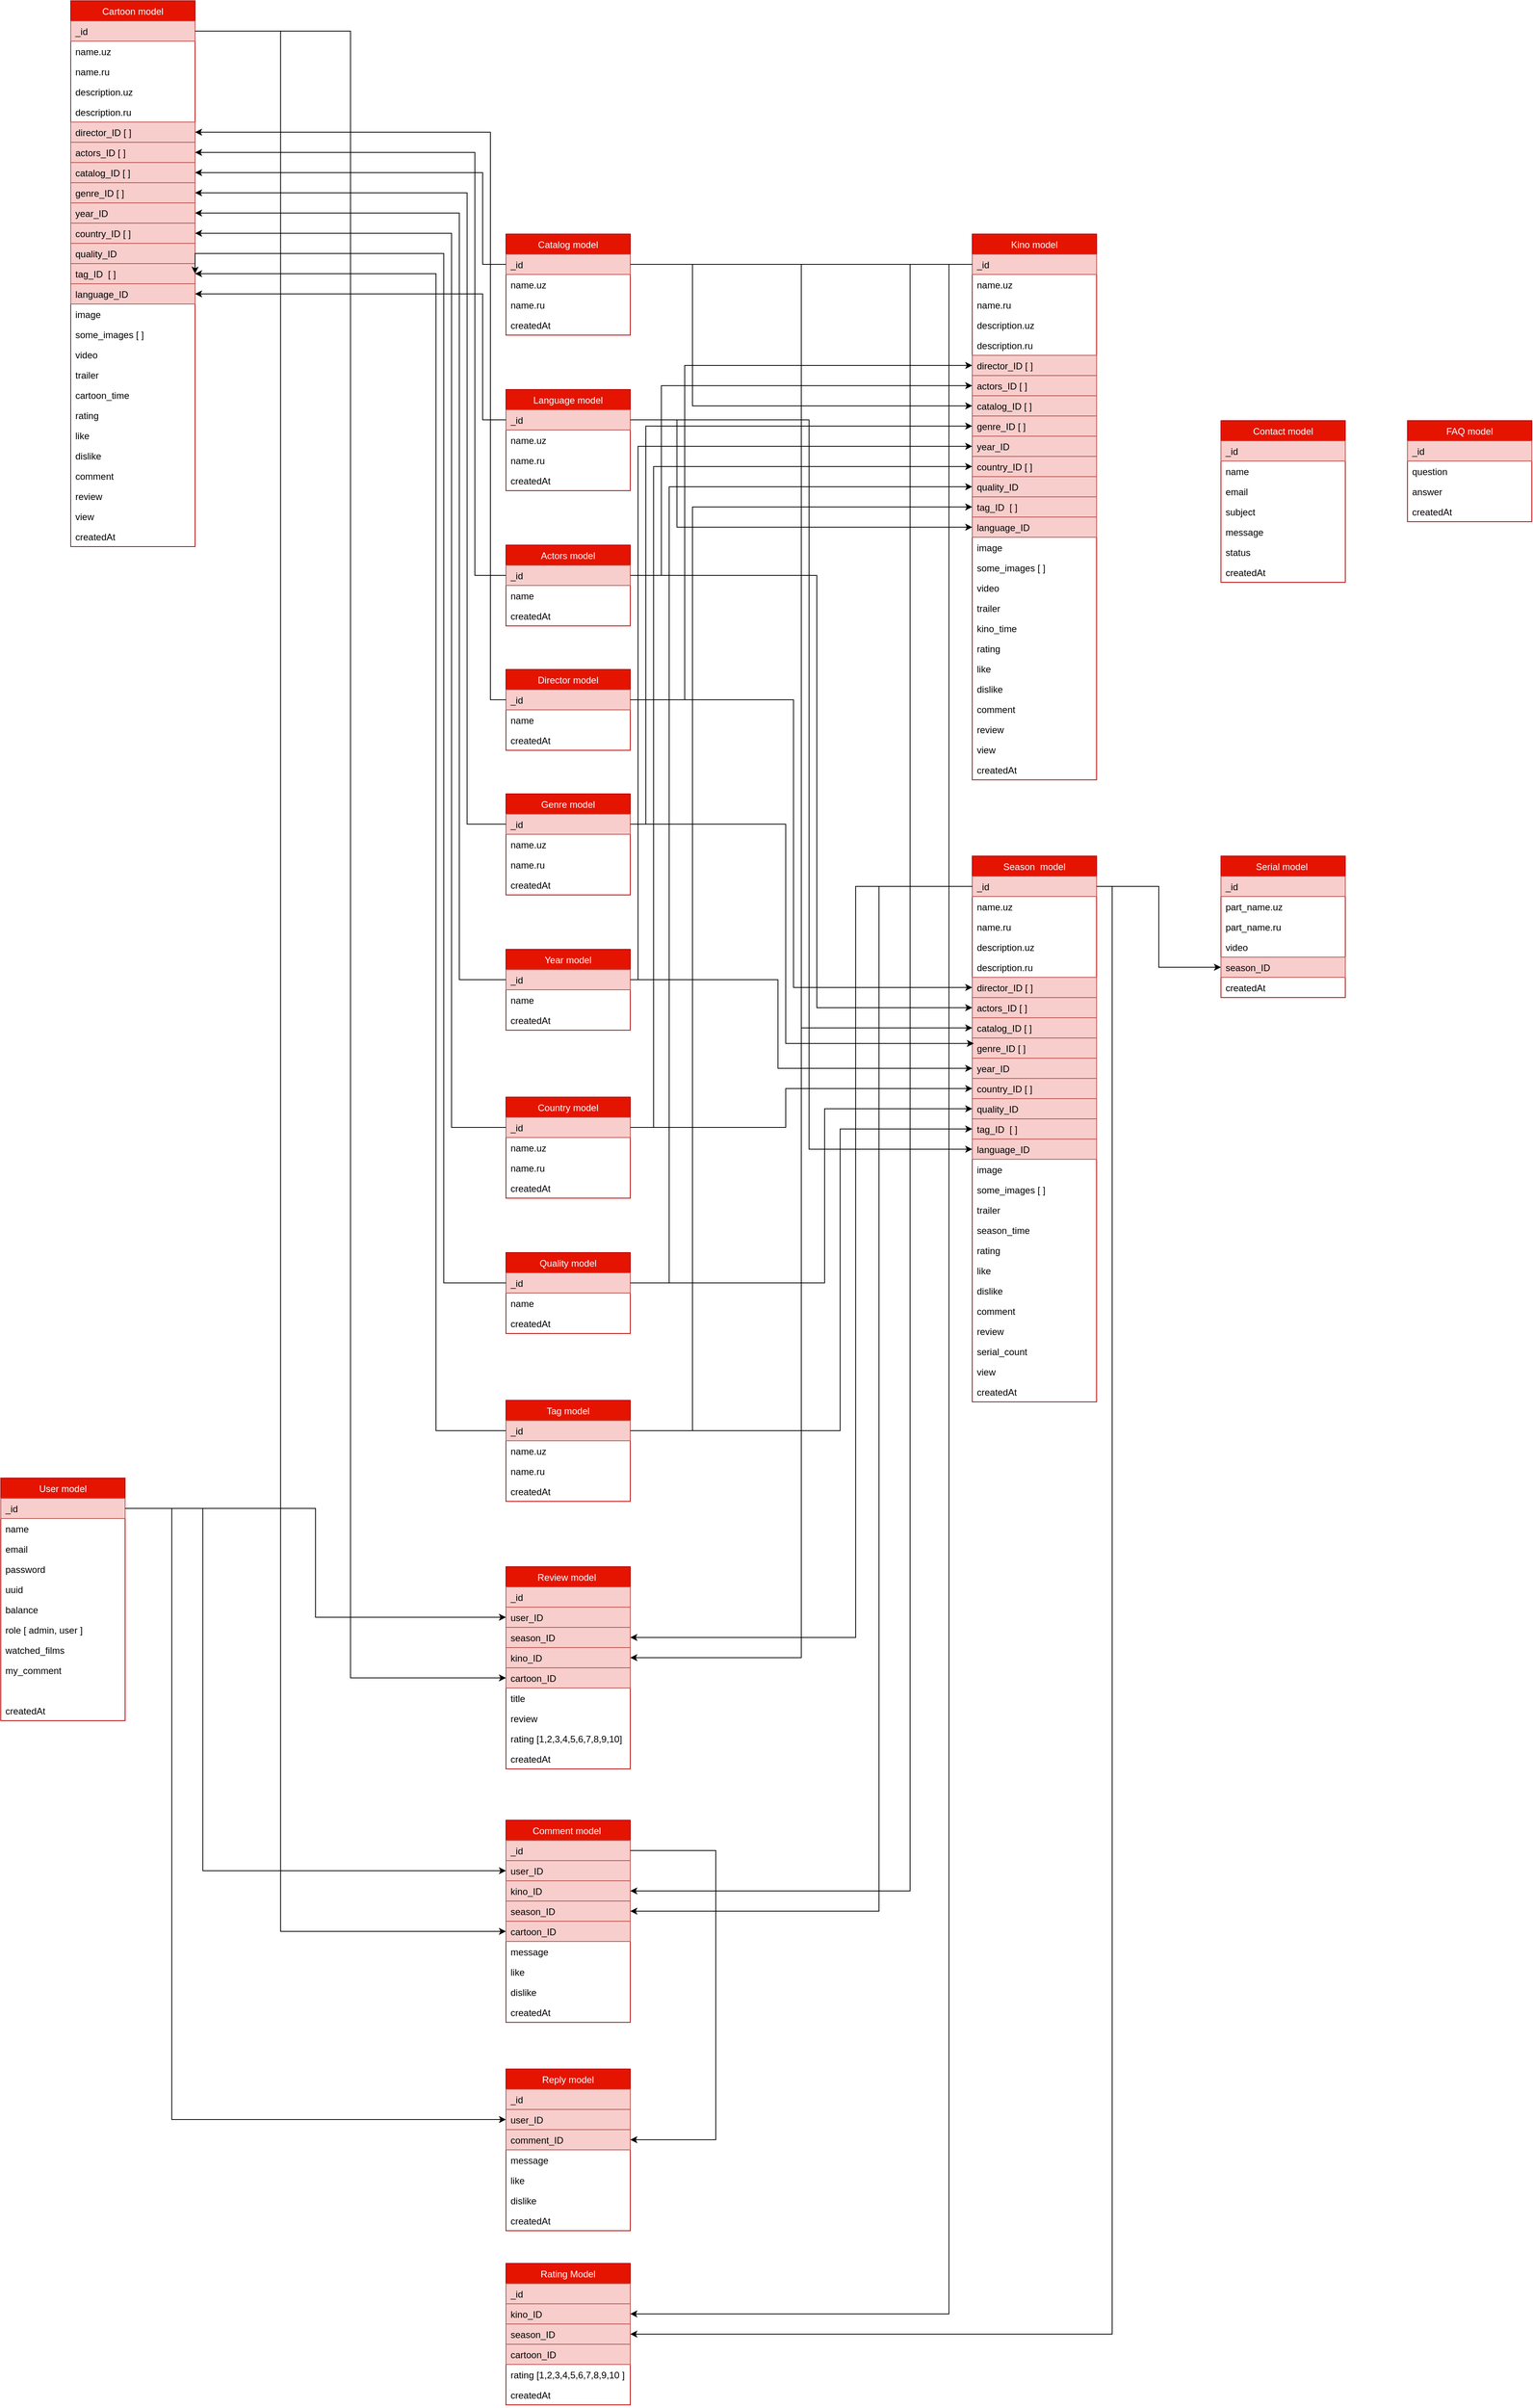 <mxfile version="13.9.9" type="device"><diagram id="QGa6kZU5oXgNyjeGocCr" name="Страница 1"><mxGraphModel dx="2012" dy="1854" grid="1" gridSize="10" guides="1" tooltips="1" connect="1" arrows="1" fold="1" page="1" pageScale="1" pageWidth="827" pageHeight="1169" math="0" shadow="0"><root><mxCell id="0"/><mxCell id="1" parent="0"/><mxCell id="ubUoXLJ9HG_Exh8xpEhn-1" value="User model" style="swimlane;fontStyle=0;childLayout=stackLayout;horizontal=1;startSize=26;fillColor=#e51400;horizontalStack=0;resizeParent=1;resizeParentMax=0;resizeLast=0;collapsible=1;marginBottom=0;strokeColor=#B20000;fontColor=#ffffff;" vertex="1" parent="1"><mxGeometry x="-250" y="1640" width="160" height="312" as="geometry"/></mxCell><mxCell id="ubUoXLJ9HG_Exh8xpEhn-2" value="_id" style="text;strokeColor=#b85450;fillColor=#f8cecc;align=left;verticalAlign=top;spacingLeft=4;spacingRight=4;overflow=hidden;rotatable=0;points=[[0,0.5],[1,0.5]];portConstraint=eastwest;" vertex="1" parent="ubUoXLJ9HG_Exh8xpEhn-1"><mxGeometry y="26" width="160" height="26" as="geometry"/></mxCell><mxCell id="ubUoXLJ9HG_Exh8xpEhn-3" value="name" style="text;strokeColor=none;fillColor=none;align=left;verticalAlign=top;spacingLeft=4;spacingRight=4;overflow=hidden;rotatable=0;points=[[0,0.5],[1,0.5]];portConstraint=eastwest;" vertex="1" parent="ubUoXLJ9HG_Exh8xpEhn-1"><mxGeometry y="52" width="160" height="26" as="geometry"/></mxCell><mxCell id="ubUoXLJ9HG_Exh8xpEhn-4" value="email" style="text;strokeColor=none;fillColor=none;align=left;verticalAlign=top;spacingLeft=4;spacingRight=4;overflow=hidden;rotatable=0;points=[[0,0.5],[1,0.5]];portConstraint=eastwest;" vertex="1" parent="ubUoXLJ9HG_Exh8xpEhn-1"><mxGeometry y="78" width="160" height="26" as="geometry"/></mxCell><mxCell id="ubUoXLJ9HG_Exh8xpEhn-5" value="password" style="text;strokeColor=none;fillColor=none;align=left;verticalAlign=top;spacingLeft=4;spacingRight=4;overflow=hidden;rotatable=0;points=[[0,0.5],[1,0.5]];portConstraint=eastwest;" vertex="1" parent="ubUoXLJ9HG_Exh8xpEhn-1"><mxGeometry y="104" width="160" height="26" as="geometry"/></mxCell><mxCell id="ubUoXLJ9HG_Exh8xpEhn-6" value="uuid" style="text;strokeColor=none;fillColor=none;align=left;verticalAlign=top;spacingLeft=4;spacingRight=4;overflow=hidden;rotatable=0;points=[[0,0.5],[1,0.5]];portConstraint=eastwest;" vertex="1" parent="ubUoXLJ9HG_Exh8xpEhn-1"><mxGeometry y="130" width="160" height="26" as="geometry"/></mxCell><mxCell id="ubUoXLJ9HG_Exh8xpEhn-7" value="balance" style="text;strokeColor=none;fillColor=none;align=left;verticalAlign=top;spacingLeft=4;spacingRight=4;overflow=hidden;rotatable=0;points=[[0,0.5],[1,0.5]];portConstraint=eastwest;" vertex="1" parent="ubUoXLJ9HG_Exh8xpEhn-1"><mxGeometry y="156" width="160" height="26" as="geometry"/></mxCell><mxCell id="ubUoXLJ9HG_Exh8xpEhn-8" value="role [ admin, user ]" style="text;strokeColor=none;fillColor=none;align=left;verticalAlign=top;spacingLeft=4;spacingRight=4;overflow=hidden;rotatable=0;points=[[0,0.5],[1,0.5]];portConstraint=eastwest;" vertex="1" parent="ubUoXLJ9HG_Exh8xpEhn-1"><mxGeometry y="182" width="160" height="26" as="geometry"/></mxCell><mxCell id="ubUoXLJ9HG_Exh8xpEhn-9" value="watched_films" style="text;strokeColor=none;fillColor=none;align=left;verticalAlign=top;spacingLeft=4;spacingRight=4;overflow=hidden;rotatable=0;points=[[0,0.5],[1,0.5]];portConstraint=eastwest;" vertex="1" parent="ubUoXLJ9HG_Exh8xpEhn-1"><mxGeometry y="208" width="160" height="26" as="geometry"/></mxCell><mxCell id="ubUoXLJ9HG_Exh8xpEhn-10" value="my_comment" style="text;strokeColor=none;fillColor=none;align=left;verticalAlign=top;spacingLeft=4;spacingRight=4;overflow=hidden;rotatable=0;points=[[0,0.5],[1,0.5]];portConstraint=eastwest;" vertex="1" parent="ubUoXLJ9HG_Exh8xpEhn-1"><mxGeometry y="234" width="160" height="26" as="geometry"/></mxCell><mxCell id="ubUoXLJ9HG_Exh8xpEhn-11" value=" " style="text;strokeColor=none;fillColor=none;align=left;verticalAlign=top;spacingLeft=4;spacingRight=4;overflow=hidden;rotatable=0;points=[[0,0.5],[1,0.5]];portConstraint=eastwest;" vertex="1" parent="ubUoXLJ9HG_Exh8xpEhn-1"><mxGeometry y="260" width="160" height="26" as="geometry"/></mxCell><mxCell id="ubUoXLJ9HG_Exh8xpEhn-12" value="createdAt" style="text;strokeColor=none;fillColor=none;align=left;verticalAlign=top;spacingLeft=4;spacingRight=4;overflow=hidden;rotatable=0;points=[[0,0.5],[1,0.5]];portConstraint=eastwest;" vertex="1" parent="ubUoXLJ9HG_Exh8xpEhn-1"><mxGeometry y="286" width="160" height="26" as="geometry"/></mxCell><mxCell id="ubUoXLJ9HG_Exh8xpEhn-13" value="Catalog model" style="swimlane;fontStyle=0;childLayout=stackLayout;horizontal=1;startSize=26;fillColor=#e51400;horizontalStack=0;resizeParent=1;resizeParentMax=0;resizeLast=0;collapsible=1;marginBottom=0;strokeColor=#B20000;fontColor=#ffffff;" vertex="1" parent="1"><mxGeometry x="400" y="40" width="160" height="130" as="geometry"/></mxCell><mxCell id="ubUoXLJ9HG_Exh8xpEhn-14" value="_id" style="text;strokeColor=#b85450;fillColor=#f8cecc;align=left;verticalAlign=top;spacingLeft=4;spacingRight=4;overflow=hidden;rotatable=0;points=[[0,0.5],[1,0.5]];portConstraint=eastwest;" vertex="1" parent="ubUoXLJ9HG_Exh8xpEhn-13"><mxGeometry y="26" width="160" height="26" as="geometry"/></mxCell><mxCell id="ubUoXLJ9HG_Exh8xpEhn-15" value="name.uz" style="text;strokeColor=none;fillColor=none;align=left;verticalAlign=top;spacingLeft=4;spacingRight=4;overflow=hidden;rotatable=0;points=[[0,0.5],[1,0.5]];portConstraint=eastwest;" vertex="1" parent="ubUoXLJ9HG_Exh8xpEhn-13"><mxGeometry y="52" width="160" height="26" as="geometry"/></mxCell><mxCell id="ubUoXLJ9HG_Exh8xpEhn-18" value="name.ru" style="text;strokeColor=none;fillColor=none;align=left;verticalAlign=top;spacingLeft=4;spacingRight=4;overflow=hidden;rotatable=0;points=[[0,0.5],[1,0.5]];portConstraint=eastwest;" vertex="1" parent="ubUoXLJ9HG_Exh8xpEhn-13"><mxGeometry y="78" width="160" height="26" as="geometry"/></mxCell><mxCell id="ubUoXLJ9HG_Exh8xpEhn-24" value="createdAt" style="text;strokeColor=none;fillColor=none;align=left;verticalAlign=top;spacingLeft=4;spacingRight=4;overflow=hidden;rotatable=0;points=[[0,0.5],[1,0.5]];portConstraint=eastwest;" vertex="1" parent="ubUoXLJ9HG_Exh8xpEhn-13"><mxGeometry y="104" width="160" height="26" as="geometry"/></mxCell><mxCell id="ubUoXLJ9HG_Exh8xpEhn-25" value="Language model" style="swimlane;fontStyle=0;childLayout=stackLayout;horizontal=1;startSize=26;fillColor=#e51400;horizontalStack=0;resizeParent=1;resizeParentMax=0;resizeLast=0;collapsible=1;marginBottom=0;strokeColor=#B20000;fontColor=#ffffff;" vertex="1" parent="1"><mxGeometry x="400" y="240" width="160" height="130" as="geometry"/></mxCell><mxCell id="ubUoXLJ9HG_Exh8xpEhn-26" value="_id" style="text;strokeColor=#b85450;fillColor=#f8cecc;align=left;verticalAlign=top;spacingLeft=4;spacingRight=4;overflow=hidden;rotatable=0;points=[[0,0.5],[1,0.5]];portConstraint=eastwest;" vertex="1" parent="ubUoXLJ9HG_Exh8xpEhn-25"><mxGeometry y="26" width="160" height="26" as="geometry"/></mxCell><mxCell id="ubUoXLJ9HG_Exh8xpEhn-27" value="name.uz" style="text;strokeColor=none;fillColor=none;align=left;verticalAlign=top;spacingLeft=4;spacingRight=4;overflow=hidden;rotatable=0;points=[[0,0.5],[1,0.5]];portConstraint=eastwest;" vertex="1" parent="ubUoXLJ9HG_Exh8xpEhn-25"><mxGeometry y="52" width="160" height="26" as="geometry"/></mxCell><mxCell id="ubUoXLJ9HG_Exh8xpEhn-28" value="name.ru" style="text;strokeColor=none;fillColor=none;align=left;verticalAlign=top;spacingLeft=4;spacingRight=4;overflow=hidden;rotatable=0;points=[[0,0.5],[1,0.5]];portConstraint=eastwest;" vertex="1" parent="ubUoXLJ9HG_Exh8xpEhn-25"><mxGeometry y="78" width="160" height="26" as="geometry"/></mxCell><mxCell id="ubUoXLJ9HG_Exh8xpEhn-29" value="createdAt" style="text;strokeColor=none;fillColor=none;align=left;verticalAlign=top;spacingLeft=4;spacingRight=4;overflow=hidden;rotatable=0;points=[[0,0.5],[1,0.5]];portConstraint=eastwest;" vertex="1" parent="ubUoXLJ9HG_Exh8xpEhn-25"><mxGeometry y="104" width="160" height="26" as="geometry"/></mxCell><mxCell id="ubUoXLJ9HG_Exh8xpEhn-30" value="Actors model" style="swimlane;fontStyle=0;childLayout=stackLayout;horizontal=1;startSize=26;fillColor=#e51400;horizontalStack=0;resizeParent=1;resizeParentMax=0;resizeLast=0;collapsible=1;marginBottom=0;strokeColor=#B20000;fontColor=#ffffff;" vertex="1" parent="1"><mxGeometry x="400" y="440" width="160" height="104" as="geometry"/></mxCell><mxCell id="ubUoXLJ9HG_Exh8xpEhn-31" value="_id" style="text;strokeColor=#b85450;fillColor=#f8cecc;align=left;verticalAlign=top;spacingLeft=4;spacingRight=4;overflow=hidden;rotatable=0;points=[[0,0.5],[1,0.5]];portConstraint=eastwest;" vertex="1" parent="ubUoXLJ9HG_Exh8xpEhn-30"><mxGeometry y="26" width="160" height="26" as="geometry"/></mxCell><mxCell id="ubUoXLJ9HG_Exh8xpEhn-33" value="name" style="text;strokeColor=none;fillColor=none;align=left;verticalAlign=top;spacingLeft=4;spacingRight=4;overflow=hidden;rotatable=0;points=[[0,0.5],[1,0.5]];portConstraint=eastwest;" vertex="1" parent="ubUoXLJ9HG_Exh8xpEhn-30"><mxGeometry y="52" width="160" height="26" as="geometry"/></mxCell><mxCell id="ubUoXLJ9HG_Exh8xpEhn-34" value="createdAt" style="text;strokeColor=none;fillColor=none;align=left;verticalAlign=top;spacingLeft=4;spacingRight=4;overflow=hidden;rotatable=0;points=[[0,0.5],[1,0.5]];portConstraint=eastwest;" vertex="1" parent="ubUoXLJ9HG_Exh8xpEhn-30"><mxGeometry y="78" width="160" height="26" as="geometry"/></mxCell><mxCell id="ubUoXLJ9HG_Exh8xpEhn-35" value="Director model" style="swimlane;fontStyle=0;childLayout=stackLayout;horizontal=1;startSize=26;fillColor=#e51400;horizontalStack=0;resizeParent=1;resizeParentMax=0;resizeLast=0;collapsible=1;marginBottom=0;strokeColor=#B20000;fontColor=#ffffff;" vertex="1" parent="1"><mxGeometry x="400" y="600" width="160" height="104" as="geometry"/></mxCell><mxCell id="ubUoXLJ9HG_Exh8xpEhn-36" value="_id" style="text;strokeColor=#b85450;fillColor=#f8cecc;align=left;verticalAlign=top;spacingLeft=4;spacingRight=4;overflow=hidden;rotatable=0;points=[[0,0.5],[1,0.5]];portConstraint=eastwest;" vertex="1" parent="ubUoXLJ9HG_Exh8xpEhn-35"><mxGeometry y="26" width="160" height="26" as="geometry"/></mxCell><mxCell id="ubUoXLJ9HG_Exh8xpEhn-37" value="name" style="text;strokeColor=none;fillColor=none;align=left;verticalAlign=top;spacingLeft=4;spacingRight=4;overflow=hidden;rotatable=0;points=[[0,0.5],[1,0.5]];portConstraint=eastwest;" vertex="1" parent="ubUoXLJ9HG_Exh8xpEhn-35"><mxGeometry y="52" width="160" height="26" as="geometry"/></mxCell><mxCell id="ubUoXLJ9HG_Exh8xpEhn-38" value="createdAt" style="text;strokeColor=none;fillColor=none;align=left;verticalAlign=top;spacingLeft=4;spacingRight=4;overflow=hidden;rotatable=0;points=[[0,0.5],[1,0.5]];portConstraint=eastwest;" vertex="1" parent="ubUoXLJ9HG_Exh8xpEhn-35"><mxGeometry y="78" width="160" height="26" as="geometry"/></mxCell><mxCell id="ubUoXLJ9HG_Exh8xpEhn-43" value="Genre model" style="swimlane;fontStyle=0;childLayout=stackLayout;horizontal=1;startSize=26;fillColor=#e51400;horizontalStack=0;resizeParent=1;resizeParentMax=0;resizeLast=0;collapsible=1;marginBottom=0;strokeColor=#B20000;fontColor=#ffffff;" vertex="1" parent="1"><mxGeometry x="400" y="760" width="160" height="130" as="geometry"/></mxCell><mxCell id="ubUoXLJ9HG_Exh8xpEhn-44" value="_id" style="text;strokeColor=#b85450;fillColor=#f8cecc;align=left;verticalAlign=top;spacingLeft=4;spacingRight=4;overflow=hidden;rotatable=0;points=[[0,0.5],[1,0.5]];portConstraint=eastwest;" vertex="1" parent="ubUoXLJ9HG_Exh8xpEhn-43"><mxGeometry y="26" width="160" height="26" as="geometry"/></mxCell><mxCell id="ubUoXLJ9HG_Exh8xpEhn-45" value="name.uz" style="text;strokeColor=none;fillColor=none;align=left;verticalAlign=top;spacingLeft=4;spacingRight=4;overflow=hidden;rotatable=0;points=[[0,0.5],[1,0.5]];portConstraint=eastwest;" vertex="1" parent="ubUoXLJ9HG_Exh8xpEhn-43"><mxGeometry y="52" width="160" height="26" as="geometry"/></mxCell><mxCell id="ubUoXLJ9HG_Exh8xpEhn-46" value="name.ru" style="text;strokeColor=none;fillColor=none;align=left;verticalAlign=top;spacingLeft=4;spacingRight=4;overflow=hidden;rotatable=0;points=[[0,0.5],[1,0.5]];portConstraint=eastwest;" vertex="1" parent="ubUoXLJ9HG_Exh8xpEhn-43"><mxGeometry y="78" width="160" height="26" as="geometry"/></mxCell><mxCell id="ubUoXLJ9HG_Exh8xpEhn-47" value="createdAt" style="text;strokeColor=none;fillColor=none;align=left;verticalAlign=top;spacingLeft=4;spacingRight=4;overflow=hidden;rotatable=0;points=[[0,0.5],[1,0.5]];portConstraint=eastwest;" vertex="1" parent="ubUoXLJ9HG_Exh8xpEhn-43"><mxGeometry y="104" width="160" height="26" as="geometry"/></mxCell><mxCell id="ubUoXLJ9HG_Exh8xpEhn-48" value="Year model" style="swimlane;fontStyle=0;childLayout=stackLayout;horizontal=1;startSize=26;fillColor=#e51400;horizontalStack=0;resizeParent=1;resizeParentMax=0;resizeLast=0;collapsible=1;marginBottom=0;strokeColor=#B20000;fontColor=#ffffff;" vertex="1" parent="1"><mxGeometry x="400" y="960" width="160" height="104" as="geometry"/></mxCell><mxCell id="ubUoXLJ9HG_Exh8xpEhn-49" value="_id" style="text;strokeColor=#b85450;fillColor=#f8cecc;align=left;verticalAlign=top;spacingLeft=4;spacingRight=4;overflow=hidden;rotatable=0;points=[[0,0.5],[1,0.5]];portConstraint=eastwest;" vertex="1" parent="ubUoXLJ9HG_Exh8xpEhn-48"><mxGeometry y="26" width="160" height="26" as="geometry"/></mxCell><mxCell id="ubUoXLJ9HG_Exh8xpEhn-50" value="name" style="text;strokeColor=none;fillColor=none;align=left;verticalAlign=top;spacingLeft=4;spacingRight=4;overflow=hidden;rotatable=0;points=[[0,0.5],[1,0.5]];portConstraint=eastwest;" vertex="1" parent="ubUoXLJ9HG_Exh8xpEhn-48"><mxGeometry y="52" width="160" height="26" as="geometry"/></mxCell><mxCell id="ubUoXLJ9HG_Exh8xpEhn-51" value="createdAt" style="text;strokeColor=none;fillColor=none;align=left;verticalAlign=top;spacingLeft=4;spacingRight=4;overflow=hidden;rotatable=0;points=[[0,0.5],[1,0.5]];portConstraint=eastwest;" vertex="1" parent="ubUoXLJ9HG_Exh8xpEhn-48"><mxGeometry y="78" width="160" height="26" as="geometry"/></mxCell><mxCell id="ubUoXLJ9HG_Exh8xpEhn-56" value="Country model" style="swimlane;fontStyle=0;childLayout=stackLayout;horizontal=1;startSize=26;fillColor=#e51400;horizontalStack=0;resizeParent=1;resizeParentMax=0;resizeLast=0;collapsible=1;marginBottom=0;strokeColor=#B20000;fontColor=#ffffff;" vertex="1" parent="1"><mxGeometry x="400" y="1150" width="160" height="130" as="geometry"/></mxCell><mxCell id="ubUoXLJ9HG_Exh8xpEhn-57" value="_id" style="text;strokeColor=#b85450;fillColor=#f8cecc;align=left;verticalAlign=top;spacingLeft=4;spacingRight=4;overflow=hidden;rotatable=0;points=[[0,0.5],[1,0.5]];portConstraint=eastwest;" vertex="1" parent="ubUoXLJ9HG_Exh8xpEhn-56"><mxGeometry y="26" width="160" height="26" as="geometry"/></mxCell><mxCell id="ubUoXLJ9HG_Exh8xpEhn-58" value="name.uz" style="text;strokeColor=none;fillColor=none;align=left;verticalAlign=top;spacingLeft=4;spacingRight=4;overflow=hidden;rotatable=0;points=[[0,0.5],[1,0.5]];portConstraint=eastwest;" vertex="1" parent="ubUoXLJ9HG_Exh8xpEhn-56"><mxGeometry y="52" width="160" height="26" as="geometry"/></mxCell><mxCell id="ubUoXLJ9HG_Exh8xpEhn-59" value="name.ru" style="text;strokeColor=none;fillColor=none;align=left;verticalAlign=top;spacingLeft=4;spacingRight=4;overflow=hidden;rotatable=0;points=[[0,0.5],[1,0.5]];portConstraint=eastwest;" vertex="1" parent="ubUoXLJ9HG_Exh8xpEhn-56"><mxGeometry y="78" width="160" height="26" as="geometry"/></mxCell><mxCell id="ubUoXLJ9HG_Exh8xpEhn-60" value="createdAt" style="text;strokeColor=none;fillColor=none;align=left;verticalAlign=top;spacingLeft=4;spacingRight=4;overflow=hidden;rotatable=0;points=[[0,0.5],[1,0.5]];portConstraint=eastwest;" vertex="1" parent="ubUoXLJ9HG_Exh8xpEhn-56"><mxGeometry y="104" width="160" height="26" as="geometry"/></mxCell><mxCell id="ubUoXLJ9HG_Exh8xpEhn-61" value="Quality model" style="swimlane;fontStyle=0;childLayout=stackLayout;horizontal=1;startSize=26;fillColor=#e51400;horizontalStack=0;resizeParent=1;resizeParentMax=0;resizeLast=0;collapsible=1;marginBottom=0;strokeColor=#B20000;fontColor=#ffffff;" vertex="1" parent="1"><mxGeometry x="400" y="1350" width="160" height="104" as="geometry"/></mxCell><mxCell id="ubUoXLJ9HG_Exh8xpEhn-62" value="_id" style="text;strokeColor=#b85450;fillColor=#f8cecc;align=left;verticalAlign=top;spacingLeft=4;spacingRight=4;overflow=hidden;rotatable=0;points=[[0,0.5],[1,0.5]];portConstraint=eastwest;" vertex="1" parent="ubUoXLJ9HG_Exh8xpEhn-61"><mxGeometry y="26" width="160" height="26" as="geometry"/></mxCell><mxCell id="ubUoXLJ9HG_Exh8xpEhn-64" value="name" style="text;strokeColor=none;fillColor=none;align=left;verticalAlign=top;spacingLeft=4;spacingRight=4;overflow=hidden;rotatable=0;points=[[0,0.5],[1,0.5]];portConstraint=eastwest;" vertex="1" parent="ubUoXLJ9HG_Exh8xpEhn-61"><mxGeometry y="52" width="160" height="26" as="geometry"/></mxCell><mxCell id="ubUoXLJ9HG_Exh8xpEhn-65" value="createdAt" style="text;strokeColor=none;fillColor=none;align=left;verticalAlign=top;spacingLeft=4;spacingRight=4;overflow=hidden;rotatable=0;points=[[0,0.5],[1,0.5]];portConstraint=eastwest;" vertex="1" parent="ubUoXLJ9HG_Exh8xpEhn-61"><mxGeometry y="78" width="160" height="26" as="geometry"/></mxCell><mxCell id="ubUoXLJ9HG_Exh8xpEhn-66" value="Tag model" style="swimlane;fontStyle=0;childLayout=stackLayout;horizontal=1;startSize=26;fillColor=#e51400;horizontalStack=0;resizeParent=1;resizeParentMax=0;resizeLast=0;collapsible=1;marginBottom=0;strokeColor=#B20000;fontColor=#ffffff;" vertex="1" parent="1"><mxGeometry x="400" y="1540" width="160" height="130" as="geometry"/></mxCell><mxCell id="ubUoXLJ9HG_Exh8xpEhn-67" value="_id" style="text;strokeColor=#b85450;fillColor=#f8cecc;align=left;verticalAlign=top;spacingLeft=4;spacingRight=4;overflow=hidden;rotatable=0;points=[[0,0.5],[1,0.5]];portConstraint=eastwest;" vertex="1" parent="ubUoXLJ9HG_Exh8xpEhn-66"><mxGeometry y="26" width="160" height="26" as="geometry"/></mxCell><mxCell id="ubUoXLJ9HG_Exh8xpEhn-68" value="name.uz" style="text;strokeColor=none;fillColor=none;align=left;verticalAlign=top;spacingLeft=4;spacingRight=4;overflow=hidden;rotatable=0;points=[[0,0.5],[1,0.5]];portConstraint=eastwest;" vertex="1" parent="ubUoXLJ9HG_Exh8xpEhn-66"><mxGeometry y="52" width="160" height="26" as="geometry"/></mxCell><mxCell id="ubUoXLJ9HG_Exh8xpEhn-69" value="name.ru" style="text;strokeColor=none;fillColor=none;align=left;verticalAlign=top;spacingLeft=4;spacingRight=4;overflow=hidden;rotatable=0;points=[[0,0.5],[1,0.5]];portConstraint=eastwest;" vertex="1" parent="ubUoXLJ9HG_Exh8xpEhn-66"><mxGeometry y="78" width="160" height="26" as="geometry"/></mxCell><mxCell id="ubUoXLJ9HG_Exh8xpEhn-70" value="createdAt" style="text;strokeColor=none;fillColor=none;align=left;verticalAlign=top;spacingLeft=4;spacingRight=4;overflow=hidden;rotatable=0;points=[[0,0.5],[1,0.5]];portConstraint=eastwest;" vertex="1" parent="ubUoXLJ9HG_Exh8xpEhn-66"><mxGeometry y="104" width="160" height="26" as="geometry"/></mxCell><mxCell id="ubUoXLJ9HG_Exh8xpEhn-71" value="Kino model" style="swimlane;fontStyle=0;childLayout=stackLayout;horizontal=1;startSize=26;fillColor=#e51400;horizontalStack=0;resizeParent=1;resizeParentMax=0;resizeLast=0;collapsible=1;marginBottom=0;strokeColor=#B20000;fontColor=#ffffff;" vertex="1" parent="1"><mxGeometry x="1000" y="40" width="160" height="702" as="geometry"/></mxCell><mxCell id="ubUoXLJ9HG_Exh8xpEhn-72" value="_id" style="text;strokeColor=#b85450;fillColor=#f8cecc;align=left;verticalAlign=top;spacingLeft=4;spacingRight=4;overflow=hidden;rotatable=0;points=[[0,0.5],[1,0.5]];portConstraint=eastwest;" vertex="1" parent="ubUoXLJ9HG_Exh8xpEhn-71"><mxGeometry y="26" width="160" height="26" as="geometry"/></mxCell><mxCell id="ubUoXLJ9HG_Exh8xpEhn-73" value="name.uz" style="text;strokeColor=none;fillColor=none;align=left;verticalAlign=top;spacingLeft=4;spacingRight=4;overflow=hidden;rotatable=0;points=[[0,0.5],[1,0.5]];portConstraint=eastwest;" vertex="1" parent="ubUoXLJ9HG_Exh8xpEhn-71"><mxGeometry y="52" width="160" height="26" as="geometry"/></mxCell><mxCell id="ubUoXLJ9HG_Exh8xpEhn-74" value="name.ru" style="text;strokeColor=none;fillColor=none;align=left;verticalAlign=top;spacingLeft=4;spacingRight=4;overflow=hidden;rotatable=0;points=[[0,0.5],[1,0.5]];portConstraint=eastwest;" vertex="1" parent="ubUoXLJ9HG_Exh8xpEhn-71"><mxGeometry y="78" width="160" height="26" as="geometry"/></mxCell><mxCell id="ubUoXLJ9HG_Exh8xpEhn-76" value="description.uz" style="text;strokeColor=none;fillColor=none;align=left;verticalAlign=top;spacingLeft=4;spacingRight=4;overflow=hidden;rotatable=0;points=[[0,0.5],[1,0.5]];portConstraint=eastwest;" vertex="1" parent="ubUoXLJ9HG_Exh8xpEhn-71"><mxGeometry y="104" width="160" height="26" as="geometry"/></mxCell><mxCell id="ubUoXLJ9HG_Exh8xpEhn-77" value="description.ru" style="text;strokeColor=none;fillColor=none;align=left;verticalAlign=top;spacingLeft=4;spacingRight=4;overflow=hidden;rotatable=0;points=[[0,0.5],[1,0.5]];portConstraint=eastwest;" vertex="1" parent="ubUoXLJ9HG_Exh8xpEhn-71"><mxGeometry y="130" width="160" height="26" as="geometry"/></mxCell><mxCell id="ubUoXLJ9HG_Exh8xpEhn-78" value="director_ID [ ]" style="text;strokeColor=#b85450;fillColor=#f8cecc;align=left;verticalAlign=top;spacingLeft=4;spacingRight=4;overflow=hidden;rotatable=0;points=[[0,0.5],[1,0.5]];portConstraint=eastwest;" vertex="1" parent="ubUoXLJ9HG_Exh8xpEhn-71"><mxGeometry y="156" width="160" height="26" as="geometry"/></mxCell><mxCell id="ubUoXLJ9HG_Exh8xpEhn-80" value="actors_ID [ ]" style="text;strokeColor=#b85450;fillColor=#f8cecc;align=left;verticalAlign=top;spacingLeft=4;spacingRight=4;overflow=hidden;rotatable=0;points=[[0,0.5],[1,0.5]];portConstraint=eastwest;" vertex="1" parent="ubUoXLJ9HG_Exh8xpEhn-71"><mxGeometry y="182" width="160" height="26" as="geometry"/></mxCell><mxCell id="ubUoXLJ9HG_Exh8xpEhn-82" value="catalog_ID [ ]" style="text;strokeColor=#b85450;fillColor=#f8cecc;align=left;verticalAlign=top;spacingLeft=4;spacingRight=4;overflow=hidden;rotatable=0;points=[[0,0.5],[1,0.5]];portConstraint=eastwest;" vertex="1" parent="ubUoXLJ9HG_Exh8xpEhn-71"><mxGeometry y="208" width="160" height="26" as="geometry"/></mxCell><mxCell id="ubUoXLJ9HG_Exh8xpEhn-84" value="genre_ID [ ]" style="text;strokeColor=#b85450;fillColor=#f8cecc;align=left;verticalAlign=top;spacingLeft=4;spacingRight=4;overflow=hidden;rotatable=0;points=[[0,0.5],[1,0.5]];portConstraint=eastwest;" vertex="1" parent="ubUoXLJ9HG_Exh8xpEhn-71"><mxGeometry y="234" width="160" height="26" as="geometry"/></mxCell><mxCell id="ubUoXLJ9HG_Exh8xpEhn-86" value="year_ID" style="text;strokeColor=#b85450;fillColor=#f8cecc;align=left;verticalAlign=top;spacingLeft=4;spacingRight=4;overflow=hidden;rotatable=0;points=[[0,0.5],[1,0.5]];portConstraint=eastwest;" vertex="1" parent="ubUoXLJ9HG_Exh8xpEhn-71"><mxGeometry y="260" width="160" height="26" as="geometry"/></mxCell><mxCell id="ubUoXLJ9HG_Exh8xpEhn-88" value="country_ID [ ]" style="text;strokeColor=#b85450;fillColor=#f8cecc;align=left;verticalAlign=top;spacingLeft=4;spacingRight=4;overflow=hidden;rotatable=0;points=[[0,0.5],[1,0.5]];portConstraint=eastwest;" vertex="1" parent="ubUoXLJ9HG_Exh8xpEhn-71"><mxGeometry y="286" width="160" height="26" as="geometry"/></mxCell><mxCell id="ubUoXLJ9HG_Exh8xpEhn-90" value="quality_ID " style="text;strokeColor=#b85450;fillColor=#f8cecc;align=left;verticalAlign=top;spacingLeft=4;spacingRight=4;overflow=hidden;rotatable=0;points=[[0,0.5],[1,0.5]];portConstraint=eastwest;" vertex="1" parent="ubUoXLJ9HG_Exh8xpEhn-71"><mxGeometry y="312" width="160" height="26" as="geometry"/></mxCell><mxCell id="ubUoXLJ9HG_Exh8xpEhn-92" value="tag_ID  [ ]" style="text;strokeColor=#b85450;fillColor=#f8cecc;align=left;verticalAlign=top;spacingLeft=4;spacingRight=4;overflow=hidden;rotatable=0;points=[[0,0.5],[1,0.5]];portConstraint=eastwest;" vertex="1" parent="ubUoXLJ9HG_Exh8xpEhn-71"><mxGeometry y="338" width="160" height="26" as="geometry"/></mxCell><mxCell id="ubUoXLJ9HG_Exh8xpEhn-94" value="language_ID" style="text;align=left;verticalAlign=top;spacingLeft=4;spacingRight=4;overflow=hidden;rotatable=0;points=[[0,0.5],[1,0.5]];portConstraint=eastwest;fillColor=#f8cecc;strokeColor=#b85450;" vertex="1" parent="ubUoXLJ9HG_Exh8xpEhn-71"><mxGeometry y="364" width="160" height="26" as="geometry"/></mxCell><mxCell id="ubUoXLJ9HG_Exh8xpEhn-134" value="image" style="text;align=left;verticalAlign=top;spacingLeft=4;spacingRight=4;overflow=hidden;rotatable=0;points=[[0,0.5],[1,0.5]];portConstraint=eastwest;" vertex="1" parent="ubUoXLJ9HG_Exh8xpEhn-71"><mxGeometry y="390" width="160" height="26" as="geometry"/></mxCell><mxCell id="ubUoXLJ9HG_Exh8xpEhn-95" value="some_images [ ]" style="text;align=left;verticalAlign=top;spacingLeft=4;spacingRight=4;overflow=hidden;rotatable=0;points=[[0,0.5],[1,0.5]];portConstraint=eastwest;" vertex="1" parent="ubUoXLJ9HG_Exh8xpEhn-71"><mxGeometry y="416" width="160" height="26" as="geometry"/></mxCell><mxCell id="ubUoXLJ9HG_Exh8xpEhn-96" value="video" style="text;align=left;verticalAlign=top;spacingLeft=4;spacingRight=4;overflow=hidden;rotatable=0;points=[[0,0.5],[1,0.5]];portConstraint=eastwest;" vertex="1" parent="ubUoXLJ9HG_Exh8xpEhn-71"><mxGeometry y="442" width="160" height="26" as="geometry"/></mxCell><mxCell id="ubUoXLJ9HG_Exh8xpEhn-97" value="trailer" style="text;align=left;verticalAlign=top;spacingLeft=4;spacingRight=4;overflow=hidden;rotatable=0;points=[[0,0.5],[1,0.5]];portConstraint=eastwest;" vertex="1" parent="ubUoXLJ9HG_Exh8xpEhn-71"><mxGeometry y="468" width="160" height="26" as="geometry"/></mxCell><mxCell id="ubUoXLJ9HG_Exh8xpEhn-98" value="kino_time" style="text;align=left;verticalAlign=top;spacingLeft=4;spacingRight=4;overflow=hidden;rotatable=0;points=[[0,0.5],[1,0.5]];portConstraint=eastwest;" vertex="1" parent="ubUoXLJ9HG_Exh8xpEhn-71"><mxGeometry y="494" width="160" height="26" as="geometry"/></mxCell><mxCell id="ubUoXLJ9HG_Exh8xpEhn-100" value="rating" style="text;align=left;verticalAlign=top;spacingLeft=4;spacingRight=4;overflow=hidden;rotatable=0;points=[[0,0.5],[1,0.5]];portConstraint=eastwest;" vertex="1" parent="ubUoXLJ9HG_Exh8xpEhn-71"><mxGeometry y="520" width="160" height="26" as="geometry"/></mxCell><mxCell id="ubUoXLJ9HG_Exh8xpEhn-101" value="like" style="text;align=left;verticalAlign=top;spacingLeft=4;spacingRight=4;overflow=hidden;rotatable=0;points=[[0,0.5],[1,0.5]];portConstraint=eastwest;" vertex="1" parent="ubUoXLJ9HG_Exh8xpEhn-71"><mxGeometry y="546" width="160" height="26" as="geometry"/></mxCell><mxCell id="ubUoXLJ9HG_Exh8xpEhn-102" value="dislike" style="text;align=left;verticalAlign=top;spacingLeft=4;spacingRight=4;overflow=hidden;rotatable=0;points=[[0,0.5],[1,0.5]];portConstraint=eastwest;" vertex="1" parent="ubUoXLJ9HG_Exh8xpEhn-71"><mxGeometry y="572" width="160" height="26" as="geometry"/></mxCell><mxCell id="ubUoXLJ9HG_Exh8xpEhn-103" value="comment" style="text;align=left;verticalAlign=top;spacingLeft=4;spacingRight=4;overflow=hidden;rotatable=0;points=[[0,0.5],[1,0.5]];portConstraint=eastwest;" vertex="1" parent="ubUoXLJ9HG_Exh8xpEhn-71"><mxGeometry y="598" width="160" height="26" as="geometry"/></mxCell><mxCell id="ubUoXLJ9HG_Exh8xpEhn-269" value="review" style="text;align=left;verticalAlign=top;spacingLeft=4;spacingRight=4;overflow=hidden;rotatable=0;points=[[0,0.5],[1,0.5]];portConstraint=eastwest;" vertex="1" parent="ubUoXLJ9HG_Exh8xpEhn-71"><mxGeometry y="624" width="160" height="26" as="geometry"/></mxCell><mxCell id="ubUoXLJ9HG_Exh8xpEhn-236" value="view" style="text;align=left;verticalAlign=top;spacingLeft=4;spacingRight=4;overflow=hidden;rotatable=0;points=[[0,0.5],[1,0.5]];portConstraint=eastwest;" vertex="1" parent="ubUoXLJ9HG_Exh8xpEhn-71"><mxGeometry y="650" width="160" height="26" as="geometry"/></mxCell><mxCell id="ubUoXLJ9HG_Exh8xpEhn-75" value="createdAt" style="text;strokeColor=none;fillColor=none;align=left;verticalAlign=top;spacingLeft=4;spacingRight=4;overflow=hidden;rotatable=0;points=[[0,0.5],[1,0.5]];portConstraint=eastwest;" vertex="1" parent="ubUoXLJ9HG_Exh8xpEhn-71"><mxGeometry y="676" width="160" height="26" as="geometry"/></mxCell><mxCell id="ubUoXLJ9HG_Exh8xpEhn-79" style="edgeStyle=orthogonalEdgeStyle;rounded=0;orthogonalLoop=1;jettySize=auto;html=1;exitX=1;exitY=0.5;exitDx=0;exitDy=0;entryX=0;entryY=0.5;entryDx=0;entryDy=0;" edge="1" parent="1" source="ubUoXLJ9HG_Exh8xpEhn-36" target="ubUoXLJ9HG_Exh8xpEhn-78"><mxGeometry relative="1" as="geometry"><Array as="points"><mxPoint x="630" y="639"/><mxPoint x="630" y="209"/></Array></mxGeometry></mxCell><mxCell id="ubUoXLJ9HG_Exh8xpEhn-81" style="edgeStyle=orthogonalEdgeStyle;rounded=0;orthogonalLoop=1;jettySize=auto;html=1;exitX=1;exitY=0.5;exitDx=0;exitDy=0;entryX=0;entryY=0.5;entryDx=0;entryDy=0;" edge="1" parent="1" source="ubUoXLJ9HG_Exh8xpEhn-31" target="ubUoXLJ9HG_Exh8xpEhn-80"><mxGeometry relative="1" as="geometry"><Array as="points"><mxPoint x="600" y="479"/><mxPoint x="600" y="235"/></Array></mxGeometry></mxCell><mxCell id="ubUoXLJ9HG_Exh8xpEhn-83" style="edgeStyle=orthogonalEdgeStyle;rounded=0;orthogonalLoop=1;jettySize=auto;html=1;exitX=1;exitY=0.5;exitDx=0;exitDy=0;entryX=0;entryY=0.5;entryDx=0;entryDy=0;" edge="1" parent="1" source="ubUoXLJ9HG_Exh8xpEhn-14" target="ubUoXLJ9HG_Exh8xpEhn-82"><mxGeometry relative="1" as="geometry"><Array as="points"><mxPoint x="640" y="79"/><mxPoint x="640" y="261"/></Array></mxGeometry></mxCell><mxCell id="ubUoXLJ9HG_Exh8xpEhn-85" style="edgeStyle=orthogonalEdgeStyle;rounded=0;orthogonalLoop=1;jettySize=auto;html=1;exitX=1;exitY=0.5;exitDx=0;exitDy=0;" edge="1" parent="1" source="ubUoXLJ9HG_Exh8xpEhn-44" target="ubUoXLJ9HG_Exh8xpEhn-84"><mxGeometry relative="1" as="geometry"><Array as="points"><mxPoint x="580" y="799"/><mxPoint x="580" y="287"/></Array></mxGeometry></mxCell><mxCell id="ubUoXLJ9HG_Exh8xpEhn-87" style="edgeStyle=orthogonalEdgeStyle;rounded=0;orthogonalLoop=1;jettySize=auto;html=1;exitX=1;exitY=0.5;exitDx=0;exitDy=0;entryX=0;entryY=0.5;entryDx=0;entryDy=0;" edge="1" parent="1" source="ubUoXLJ9HG_Exh8xpEhn-49" target="ubUoXLJ9HG_Exh8xpEhn-86"><mxGeometry relative="1" as="geometry"><Array as="points"><mxPoint x="570" y="999"/><mxPoint x="570" y="313"/></Array></mxGeometry></mxCell><mxCell id="ubUoXLJ9HG_Exh8xpEhn-89" style="edgeStyle=orthogonalEdgeStyle;rounded=0;orthogonalLoop=1;jettySize=auto;html=1;exitX=1;exitY=0.5;exitDx=0;exitDy=0;entryX=0;entryY=0.5;entryDx=0;entryDy=0;" edge="1" parent="1" source="ubUoXLJ9HG_Exh8xpEhn-57" target="ubUoXLJ9HG_Exh8xpEhn-88"><mxGeometry relative="1" as="geometry"><Array as="points"><mxPoint x="590" y="1189"/><mxPoint x="590" y="339"/></Array></mxGeometry></mxCell><mxCell id="ubUoXLJ9HG_Exh8xpEhn-91" style="edgeStyle=orthogonalEdgeStyle;rounded=0;orthogonalLoop=1;jettySize=auto;html=1;exitX=1;exitY=0.5;exitDx=0;exitDy=0;entryX=0;entryY=0.5;entryDx=0;entryDy=0;" edge="1" parent="1" source="ubUoXLJ9HG_Exh8xpEhn-62" target="ubUoXLJ9HG_Exh8xpEhn-90"><mxGeometry relative="1" as="geometry"><Array as="points"><mxPoint x="610" y="1389"/><mxPoint x="610" y="365"/></Array></mxGeometry></mxCell><mxCell id="ubUoXLJ9HG_Exh8xpEhn-93" style="edgeStyle=orthogonalEdgeStyle;rounded=0;orthogonalLoop=1;jettySize=auto;html=1;exitX=1;exitY=0.5;exitDx=0;exitDy=0;entryX=0;entryY=0.5;entryDx=0;entryDy=0;" edge="1" parent="1" source="ubUoXLJ9HG_Exh8xpEhn-67" target="ubUoXLJ9HG_Exh8xpEhn-92"><mxGeometry relative="1" as="geometry"><Array as="points"><mxPoint x="640" y="1579"/><mxPoint x="640" y="391"/></Array></mxGeometry></mxCell><mxCell id="ubUoXLJ9HG_Exh8xpEhn-104" value="Cartoon model" style="swimlane;fontStyle=0;childLayout=stackLayout;horizontal=1;startSize=26;fillColor=#e51400;horizontalStack=0;resizeParent=1;resizeParentMax=0;resizeLast=0;collapsible=1;marginBottom=0;strokeColor=#B20000;fontColor=#ffffff;" vertex="1" parent="1"><mxGeometry x="-160" y="-260" width="160" height="702" as="geometry"/></mxCell><mxCell id="ubUoXLJ9HG_Exh8xpEhn-105" value="_id" style="text;strokeColor=#b85450;fillColor=#f8cecc;align=left;verticalAlign=top;spacingLeft=4;spacingRight=4;overflow=hidden;rotatable=0;points=[[0,0.5],[1,0.5]];portConstraint=eastwest;" vertex="1" parent="ubUoXLJ9HG_Exh8xpEhn-104"><mxGeometry y="26" width="160" height="26" as="geometry"/></mxCell><mxCell id="ubUoXLJ9HG_Exh8xpEhn-106" value="name.uz" style="text;strokeColor=none;fillColor=none;align=left;verticalAlign=top;spacingLeft=4;spacingRight=4;overflow=hidden;rotatable=0;points=[[0,0.5],[1,0.5]];portConstraint=eastwest;" vertex="1" parent="ubUoXLJ9HG_Exh8xpEhn-104"><mxGeometry y="52" width="160" height="26" as="geometry"/></mxCell><mxCell id="ubUoXLJ9HG_Exh8xpEhn-107" value="name.ru" style="text;strokeColor=none;fillColor=none;align=left;verticalAlign=top;spacingLeft=4;spacingRight=4;overflow=hidden;rotatable=0;points=[[0,0.5],[1,0.5]];portConstraint=eastwest;" vertex="1" parent="ubUoXLJ9HG_Exh8xpEhn-104"><mxGeometry y="78" width="160" height="26" as="geometry"/></mxCell><mxCell id="ubUoXLJ9HG_Exh8xpEhn-108" value="description.uz" style="text;strokeColor=none;fillColor=none;align=left;verticalAlign=top;spacingLeft=4;spacingRight=4;overflow=hidden;rotatable=0;points=[[0,0.5],[1,0.5]];portConstraint=eastwest;" vertex="1" parent="ubUoXLJ9HG_Exh8xpEhn-104"><mxGeometry y="104" width="160" height="26" as="geometry"/></mxCell><mxCell id="ubUoXLJ9HG_Exh8xpEhn-109" value="description.ru" style="text;strokeColor=none;fillColor=none;align=left;verticalAlign=top;spacingLeft=4;spacingRight=4;overflow=hidden;rotatable=0;points=[[0,0.5],[1,0.5]];portConstraint=eastwest;" vertex="1" parent="ubUoXLJ9HG_Exh8xpEhn-104"><mxGeometry y="130" width="160" height="26" as="geometry"/></mxCell><mxCell id="ubUoXLJ9HG_Exh8xpEhn-110" value="director_ID [ ]" style="text;strokeColor=#b85450;fillColor=#f8cecc;align=left;verticalAlign=top;spacingLeft=4;spacingRight=4;overflow=hidden;rotatable=0;points=[[0,0.5],[1,0.5]];portConstraint=eastwest;" vertex="1" parent="ubUoXLJ9HG_Exh8xpEhn-104"><mxGeometry y="156" width="160" height="26" as="geometry"/></mxCell><mxCell id="ubUoXLJ9HG_Exh8xpEhn-111" value="actors_ID [ ]" style="text;strokeColor=#b85450;fillColor=#f8cecc;align=left;verticalAlign=top;spacingLeft=4;spacingRight=4;overflow=hidden;rotatable=0;points=[[0,0.5],[1,0.5]];portConstraint=eastwest;" vertex="1" parent="ubUoXLJ9HG_Exh8xpEhn-104"><mxGeometry y="182" width="160" height="26" as="geometry"/></mxCell><mxCell id="ubUoXLJ9HG_Exh8xpEhn-112" value="catalog_ID [ ]" style="text;strokeColor=#b85450;fillColor=#f8cecc;align=left;verticalAlign=top;spacingLeft=4;spacingRight=4;overflow=hidden;rotatable=0;points=[[0,0.5],[1,0.5]];portConstraint=eastwest;" vertex="1" parent="ubUoXLJ9HG_Exh8xpEhn-104"><mxGeometry y="208" width="160" height="26" as="geometry"/></mxCell><mxCell id="ubUoXLJ9HG_Exh8xpEhn-113" value="genre_ID [ ]" style="text;strokeColor=#b85450;fillColor=#f8cecc;align=left;verticalAlign=top;spacingLeft=4;spacingRight=4;overflow=hidden;rotatable=0;points=[[0,0.5],[1,0.5]];portConstraint=eastwest;" vertex="1" parent="ubUoXLJ9HG_Exh8xpEhn-104"><mxGeometry y="234" width="160" height="26" as="geometry"/></mxCell><mxCell id="ubUoXLJ9HG_Exh8xpEhn-114" value="year_ID" style="text;strokeColor=#b85450;fillColor=#f8cecc;align=left;verticalAlign=top;spacingLeft=4;spacingRight=4;overflow=hidden;rotatable=0;points=[[0,0.5],[1,0.5]];portConstraint=eastwest;" vertex="1" parent="ubUoXLJ9HG_Exh8xpEhn-104"><mxGeometry y="260" width="160" height="26" as="geometry"/></mxCell><mxCell id="ubUoXLJ9HG_Exh8xpEhn-115" value="country_ID [ ]" style="text;strokeColor=#b85450;fillColor=#f8cecc;align=left;verticalAlign=top;spacingLeft=4;spacingRight=4;overflow=hidden;rotatable=0;points=[[0,0.5],[1,0.5]];portConstraint=eastwest;" vertex="1" parent="ubUoXLJ9HG_Exh8xpEhn-104"><mxGeometry y="286" width="160" height="26" as="geometry"/></mxCell><mxCell id="ubUoXLJ9HG_Exh8xpEhn-116" value="quality_ID " style="text;strokeColor=#b85450;fillColor=#f8cecc;align=left;verticalAlign=top;spacingLeft=4;spacingRight=4;overflow=hidden;rotatable=0;points=[[0,0.5],[1,0.5]];portConstraint=eastwest;" vertex="1" parent="ubUoXLJ9HG_Exh8xpEhn-104"><mxGeometry y="312" width="160" height="26" as="geometry"/></mxCell><mxCell id="ubUoXLJ9HG_Exh8xpEhn-117" value="tag_ID  [ ]" style="text;strokeColor=#b85450;fillColor=#f8cecc;align=left;verticalAlign=top;spacingLeft=4;spacingRight=4;overflow=hidden;rotatable=0;points=[[0,0.5],[1,0.5]];portConstraint=eastwest;" vertex="1" parent="ubUoXLJ9HG_Exh8xpEhn-104"><mxGeometry y="338" width="160" height="26" as="geometry"/></mxCell><mxCell id="ubUoXLJ9HG_Exh8xpEhn-132" value="language_ID " style="text;strokeColor=#b85450;fillColor=#f8cecc;align=left;verticalAlign=top;spacingLeft=4;spacingRight=4;overflow=hidden;rotatable=0;points=[[0,0.5],[1,0.5]];portConstraint=eastwest;" vertex="1" parent="ubUoXLJ9HG_Exh8xpEhn-104"><mxGeometry y="364" width="160" height="26" as="geometry"/></mxCell><mxCell id="ubUoXLJ9HG_Exh8xpEhn-118" value="image" style="text;align=left;verticalAlign=top;spacingLeft=4;spacingRight=4;overflow=hidden;rotatable=0;points=[[0,0.5],[1,0.5]];portConstraint=eastwest;" vertex="1" parent="ubUoXLJ9HG_Exh8xpEhn-104"><mxGeometry y="390" width="160" height="26" as="geometry"/></mxCell><mxCell id="ubUoXLJ9HG_Exh8xpEhn-119" value="some_images [ ]" style="text;align=left;verticalAlign=top;spacingLeft=4;spacingRight=4;overflow=hidden;rotatable=0;points=[[0,0.5],[1,0.5]];portConstraint=eastwest;" vertex="1" parent="ubUoXLJ9HG_Exh8xpEhn-104"><mxGeometry y="416" width="160" height="26" as="geometry"/></mxCell><mxCell id="ubUoXLJ9HG_Exh8xpEhn-120" value="video" style="text;align=left;verticalAlign=top;spacingLeft=4;spacingRight=4;overflow=hidden;rotatable=0;points=[[0,0.5],[1,0.5]];portConstraint=eastwest;" vertex="1" parent="ubUoXLJ9HG_Exh8xpEhn-104"><mxGeometry y="442" width="160" height="26" as="geometry"/></mxCell><mxCell id="ubUoXLJ9HG_Exh8xpEhn-121" value="trailer" style="text;align=left;verticalAlign=top;spacingLeft=4;spacingRight=4;overflow=hidden;rotatable=0;points=[[0,0.5],[1,0.5]];portConstraint=eastwest;" vertex="1" parent="ubUoXLJ9HG_Exh8xpEhn-104"><mxGeometry y="468" width="160" height="26" as="geometry"/></mxCell><mxCell id="ubUoXLJ9HG_Exh8xpEhn-122" value="cartoon_time" style="text;align=left;verticalAlign=top;spacingLeft=4;spacingRight=4;overflow=hidden;rotatable=0;points=[[0,0.5],[1,0.5]];portConstraint=eastwest;" vertex="1" parent="ubUoXLJ9HG_Exh8xpEhn-104"><mxGeometry y="494" width="160" height="26" as="geometry"/></mxCell><mxCell id="ubUoXLJ9HG_Exh8xpEhn-123" value="rating" style="text;align=left;verticalAlign=top;spacingLeft=4;spacingRight=4;overflow=hidden;rotatable=0;points=[[0,0.5],[1,0.5]];portConstraint=eastwest;" vertex="1" parent="ubUoXLJ9HG_Exh8xpEhn-104"><mxGeometry y="520" width="160" height="26" as="geometry"/></mxCell><mxCell id="ubUoXLJ9HG_Exh8xpEhn-124" value="like" style="text;align=left;verticalAlign=top;spacingLeft=4;spacingRight=4;overflow=hidden;rotatable=0;points=[[0,0.5],[1,0.5]];portConstraint=eastwest;" vertex="1" parent="ubUoXLJ9HG_Exh8xpEhn-104"><mxGeometry y="546" width="160" height="26" as="geometry"/></mxCell><mxCell id="ubUoXLJ9HG_Exh8xpEhn-125" value="dislike" style="text;align=left;verticalAlign=top;spacingLeft=4;spacingRight=4;overflow=hidden;rotatable=0;points=[[0,0.5],[1,0.5]];portConstraint=eastwest;" vertex="1" parent="ubUoXLJ9HG_Exh8xpEhn-104"><mxGeometry y="572" width="160" height="26" as="geometry"/></mxCell><mxCell id="ubUoXLJ9HG_Exh8xpEhn-126" value="comment" style="text;align=left;verticalAlign=top;spacingLeft=4;spacingRight=4;overflow=hidden;rotatable=0;points=[[0,0.5],[1,0.5]];portConstraint=eastwest;" vertex="1" parent="ubUoXLJ9HG_Exh8xpEhn-104"><mxGeometry y="598" width="160" height="26" as="geometry"/></mxCell><mxCell id="ubUoXLJ9HG_Exh8xpEhn-271" value="review " style="text;align=left;verticalAlign=top;spacingLeft=4;spacingRight=4;overflow=hidden;rotatable=0;points=[[0,0.5],[1,0.5]];portConstraint=eastwest;" vertex="1" parent="ubUoXLJ9HG_Exh8xpEhn-104"><mxGeometry y="624" width="160" height="26" as="geometry"/></mxCell><mxCell id="ubUoXLJ9HG_Exh8xpEhn-237" value="view" style="text;align=left;verticalAlign=top;spacingLeft=4;spacingRight=4;overflow=hidden;rotatable=0;points=[[0,0.5],[1,0.5]];portConstraint=eastwest;" vertex="1" parent="ubUoXLJ9HG_Exh8xpEhn-104"><mxGeometry y="650" width="160" height="26" as="geometry"/></mxCell><mxCell id="ubUoXLJ9HG_Exh8xpEhn-127" value="createdAt" style="text;strokeColor=none;fillColor=none;align=left;verticalAlign=top;spacingLeft=4;spacingRight=4;overflow=hidden;rotatable=0;points=[[0,0.5],[1,0.5]];portConstraint=eastwest;" vertex="1" parent="ubUoXLJ9HG_Exh8xpEhn-104"><mxGeometry y="676" width="160" height="26" as="geometry"/></mxCell><mxCell id="ubUoXLJ9HG_Exh8xpEhn-129" style="edgeStyle=orthogonalEdgeStyle;rounded=0;orthogonalLoop=1;jettySize=auto;html=1;exitX=0;exitY=0.5;exitDx=0;exitDy=0;" edge="1" parent="1" source="ubUoXLJ9HG_Exh8xpEhn-14" target="ubUoXLJ9HG_Exh8xpEhn-112"><mxGeometry relative="1" as="geometry"><Array as="points"><mxPoint x="370" y="79"/><mxPoint x="370" y="-39"/></Array></mxGeometry></mxCell><mxCell id="ubUoXLJ9HG_Exh8xpEhn-133" style="edgeStyle=orthogonalEdgeStyle;rounded=0;orthogonalLoop=1;jettySize=auto;html=1;exitX=0;exitY=0.5;exitDx=0;exitDy=0;entryX=1;entryY=0.5;entryDx=0;entryDy=0;" edge="1" parent="1" source="ubUoXLJ9HG_Exh8xpEhn-26" target="ubUoXLJ9HG_Exh8xpEhn-132"><mxGeometry relative="1" as="geometry"><Array as="points"><mxPoint x="370" y="279"/><mxPoint x="370" y="117"/></Array></mxGeometry></mxCell><mxCell id="ubUoXLJ9HG_Exh8xpEhn-135" style="edgeStyle=orthogonalEdgeStyle;rounded=0;orthogonalLoop=1;jettySize=auto;html=1;exitX=1;exitY=0.5;exitDx=0;exitDy=0;" edge="1" parent="1" source="ubUoXLJ9HG_Exh8xpEhn-26" target="ubUoXLJ9HG_Exh8xpEhn-94"><mxGeometry relative="1" as="geometry"><Array as="points"><mxPoint x="620" y="279"/><mxPoint x="620" y="417"/></Array></mxGeometry></mxCell><mxCell id="ubUoXLJ9HG_Exh8xpEhn-136" style="edgeStyle=orthogonalEdgeStyle;rounded=0;orthogonalLoop=1;jettySize=auto;html=1;exitX=0;exitY=0.5;exitDx=0;exitDy=0;entryX=1;entryY=0.5;entryDx=0;entryDy=0;" edge="1" parent="1" source="ubUoXLJ9HG_Exh8xpEhn-31" target="ubUoXLJ9HG_Exh8xpEhn-111"><mxGeometry relative="1" as="geometry"><Array as="points"><mxPoint x="360" y="479"/><mxPoint x="360" y="-65"/></Array></mxGeometry></mxCell><mxCell id="ubUoXLJ9HG_Exh8xpEhn-137" style="edgeStyle=orthogonalEdgeStyle;rounded=0;orthogonalLoop=1;jettySize=auto;html=1;exitX=0;exitY=0.5;exitDx=0;exitDy=0;entryX=1;entryY=0.5;entryDx=0;entryDy=0;" edge="1" parent="1" source="ubUoXLJ9HG_Exh8xpEhn-36" target="ubUoXLJ9HG_Exh8xpEhn-110"><mxGeometry relative="1" as="geometry"><Array as="points"><mxPoint x="380" y="639"/><mxPoint x="380" y="-91"/></Array></mxGeometry></mxCell><mxCell id="ubUoXLJ9HG_Exh8xpEhn-138" style="edgeStyle=orthogonalEdgeStyle;rounded=0;orthogonalLoop=1;jettySize=auto;html=1;exitX=0;exitY=0.5;exitDx=0;exitDy=0;entryX=1;entryY=0.5;entryDx=0;entryDy=0;" edge="1" parent="1" source="ubUoXLJ9HG_Exh8xpEhn-44" target="ubUoXLJ9HG_Exh8xpEhn-113"><mxGeometry relative="1" as="geometry"><Array as="points"><mxPoint x="350" y="799"/><mxPoint x="350" y="-13"/></Array></mxGeometry></mxCell><mxCell id="ubUoXLJ9HG_Exh8xpEhn-139" style="edgeStyle=orthogonalEdgeStyle;rounded=0;orthogonalLoop=1;jettySize=auto;html=1;exitX=0;exitY=0.5;exitDx=0;exitDy=0;" edge="1" parent="1" source="ubUoXLJ9HG_Exh8xpEhn-49" target="ubUoXLJ9HG_Exh8xpEhn-114"><mxGeometry relative="1" as="geometry"><Array as="points"><mxPoint x="340" y="999"/><mxPoint x="340" y="13"/></Array></mxGeometry></mxCell><mxCell id="ubUoXLJ9HG_Exh8xpEhn-140" style="edgeStyle=orthogonalEdgeStyle;rounded=0;orthogonalLoop=1;jettySize=auto;html=1;exitX=0;exitY=0.5;exitDx=0;exitDy=0;entryX=1;entryY=0.5;entryDx=0;entryDy=0;" edge="1" parent="1" source="ubUoXLJ9HG_Exh8xpEhn-57" target="ubUoXLJ9HG_Exh8xpEhn-115"><mxGeometry relative="1" as="geometry"><Array as="points"><mxPoint x="330" y="1189"/><mxPoint x="330" y="39"/></Array></mxGeometry></mxCell><mxCell id="ubUoXLJ9HG_Exh8xpEhn-141" style="edgeStyle=orthogonalEdgeStyle;rounded=0;orthogonalLoop=1;jettySize=auto;html=1;exitX=0;exitY=0.5;exitDx=0;exitDy=0;entryX=1;entryY=0.5;entryDx=0;entryDy=0;" edge="1" parent="1" source="ubUoXLJ9HG_Exh8xpEhn-62" target="ubUoXLJ9HG_Exh8xpEhn-104"><mxGeometry relative="1" as="geometry"><Array as="points"><mxPoint x="320" y="1389"/><mxPoint x="320" y="65"/></Array></mxGeometry></mxCell><mxCell id="ubUoXLJ9HG_Exh8xpEhn-142" style="edgeStyle=orthogonalEdgeStyle;rounded=0;orthogonalLoop=1;jettySize=auto;html=1;exitX=0;exitY=0.5;exitDx=0;exitDy=0;entryX=1;entryY=0.5;entryDx=0;entryDy=0;" edge="1" parent="1" source="ubUoXLJ9HG_Exh8xpEhn-67" target="ubUoXLJ9HG_Exh8xpEhn-117"><mxGeometry relative="1" as="geometry"><Array as="points"><mxPoint x="310" y="1579"/><mxPoint x="310" y="91"/></Array></mxGeometry></mxCell><mxCell id="ubUoXLJ9HG_Exh8xpEhn-148" value="Season  model" style="swimlane;fontStyle=0;childLayout=stackLayout;horizontal=1;startSize=26;fillColor=#e51400;horizontalStack=0;resizeParent=1;resizeParentMax=0;resizeLast=0;collapsible=1;marginBottom=0;strokeColor=#B20000;fontColor=#ffffff;" vertex="1" parent="1"><mxGeometry x="1000" y="840" width="160" height="702" as="geometry"/></mxCell><mxCell id="ubUoXLJ9HG_Exh8xpEhn-149" value="_id" style="text;strokeColor=#b85450;fillColor=#f8cecc;align=left;verticalAlign=top;spacingLeft=4;spacingRight=4;overflow=hidden;rotatable=0;points=[[0,0.5],[1,0.5]];portConstraint=eastwest;" vertex="1" parent="ubUoXLJ9HG_Exh8xpEhn-148"><mxGeometry y="26" width="160" height="26" as="geometry"/></mxCell><mxCell id="ubUoXLJ9HG_Exh8xpEhn-150" value="name.uz" style="text;strokeColor=none;fillColor=none;align=left;verticalAlign=top;spacingLeft=4;spacingRight=4;overflow=hidden;rotatable=0;points=[[0,0.5],[1,0.5]];portConstraint=eastwest;" vertex="1" parent="ubUoXLJ9HG_Exh8xpEhn-148"><mxGeometry y="52" width="160" height="26" as="geometry"/></mxCell><mxCell id="ubUoXLJ9HG_Exh8xpEhn-151" value="name.ru" style="text;strokeColor=none;fillColor=none;align=left;verticalAlign=top;spacingLeft=4;spacingRight=4;overflow=hidden;rotatable=0;points=[[0,0.5],[1,0.5]];portConstraint=eastwest;" vertex="1" parent="ubUoXLJ9HG_Exh8xpEhn-148"><mxGeometry y="78" width="160" height="26" as="geometry"/></mxCell><mxCell id="ubUoXLJ9HG_Exh8xpEhn-152" value="description.uz" style="text;strokeColor=none;fillColor=none;align=left;verticalAlign=top;spacingLeft=4;spacingRight=4;overflow=hidden;rotatable=0;points=[[0,0.5],[1,0.5]];portConstraint=eastwest;" vertex="1" parent="ubUoXLJ9HG_Exh8xpEhn-148"><mxGeometry y="104" width="160" height="26" as="geometry"/></mxCell><mxCell id="ubUoXLJ9HG_Exh8xpEhn-153" value="description.ru" style="text;strokeColor=none;fillColor=none;align=left;verticalAlign=top;spacingLeft=4;spacingRight=4;overflow=hidden;rotatable=0;points=[[0,0.5],[1,0.5]];portConstraint=eastwest;" vertex="1" parent="ubUoXLJ9HG_Exh8xpEhn-148"><mxGeometry y="130" width="160" height="26" as="geometry"/></mxCell><mxCell id="ubUoXLJ9HG_Exh8xpEhn-154" value="director_ID [ ]" style="text;strokeColor=#b85450;fillColor=#f8cecc;align=left;verticalAlign=top;spacingLeft=4;spacingRight=4;overflow=hidden;rotatable=0;points=[[0,0.5],[1,0.5]];portConstraint=eastwest;" vertex="1" parent="ubUoXLJ9HG_Exh8xpEhn-148"><mxGeometry y="156" width="160" height="26" as="geometry"/></mxCell><mxCell id="ubUoXLJ9HG_Exh8xpEhn-155" value="actors_ID [ ]" style="text;strokeColor=#b85450;fillColor=#f8cecc;align=left;verticalAlign=top;spacingLeft=4;spacingRight=4;overflow=hidden;rotatable=0;points=[[0,0.5],[1,0.5]];portConstraint=eastwest;" vertex="1" parent="ubUoXLJ9HG_Exh8xpEhn-148"><mxGeometry y="182" width="160" height="26" as="geometry"/></mxCell><mxCell id="ubUoXLJ9HG_Exh8xpEhn-156" value="catalog_ID [ ]" style="text;strokeColor=#b85450;fillColor=#f8cecc;align=left;verticalAlign=top;spacingLeft=4;spacingRight=4;overflow=hidden;rotatable=0;points=[[0,0.5],[1,0.5]];portConstraint=eastwest;" vertex="1" parent="ubUoXLJ9HG_Exh8xpEhn-148"><mxGeometry y="208" width="160" height="26" as="geometry"/></mxCell><mxCell id="ubUoXLJ9HG_Exh8xpEhn-157" value="genre_ID [ ]" style="text;strokeColor=#b85450;fillColor=#f8cecc;align=left;verticalAlign=top;spacingLeft=4;spacingRight=4;overflow=hidden;rotatable=0;points=[[0,0.5],[1,0.5]];portConstraint=eastwest;" vertex="1" parent="ubUoXLJ9HG_Exh8xpEhn-148"><mxGeometry y="234" width="160" height="26" as="geometry"/></mxCell><mxCell id="ubUoXLJ9HG_Exh8xpEhn-158" value="year_ID" style="text;strokeColor=#b85450;fillColor=#f8cecc;align=left;verticalAlign=top;spacingLeft=4;spacingRight=4;overflow=hidden;rotatable=0;points=[[0,0.5],[1,0.5]];portConstraint=eastwest;" vertex="1" parent="ubUoXLJ9HG_Exh8xpEhn-148"><mxGeometry y="260" width="160" height="26" as="geometry"/></mxCell><mxCell id="ubUoXLJ9HG_Exh8xpEhn-159" value="country_ID [ ]" style="text;strokeColor=#b85450;fillColor=#f8cecc;align=left;verticalAlign=top;spacingLeft=4;spacingRight=4;overflow=hidden;rotatable=0;points=[[0,0.5],[1,0.5]];portConstraint=eastwest;" vertex="1" parent="ubUoXLJ9HG_Exh8xpEhn-148"><mxGeometry y="286" width="160" height="26" as="geometry"/></mxCell><mxCell id="ubUoXLJ9HG_Exh8xpEhn-160" value="quality_ID " style="text;strokeColor=#b85450;fillColor=#f8cecc;align=left;verticalAlign=top;spacingLeft=4;spacingRight=4;overflow=hidden;rotatable=0;points=[[0,0.5],[1,0.5]];portConstraint=eastwest;" vertex="1" parent="ubUoXLJ9HG_Exh8xpEhn-148"><mxGeometry y="312" width="160" height="26" as="geometry"/></mxCell><mxCell id="ubUoXLJ9HG_Exh8xpEhn-161" value="tag_ID  [ ]" style="text;strokeColor=#b85450;fillColor=#f8cecc;align=left;verticalAlign=top;spacingLeft=4;spacingRight=4;overflow=hidden;rotatable=0;points=[[0,0.5],[1,0.5]];portConstraint=eastwest;" vertex="1" parent="ubUoXLJ9HG_Exh8xpEhn-148"><mxGeometry y="338" width="160" height="26" as="geometry"/></mxCell><mxCell id="ubUoXLJ9HG_Exh8xpEhn-162" value="language_ID" style="text;align=left;verticalAlign=top;spacingLeft=4;spacingRight=4;overflow=hidden;rotatable=0;points=[[0,0.5],[1,0.5]];portConstraint=eastwest;fillColor=#f8cecc;strokeColor=#b85450;" vertex="1" parent="ubUoXLJ9HG_Exh8xpEhn-148"><mxGeometry y="364" width="160" height="26" as="geometry"/></mxCell><mxCell id="ubUoXLJ9HG_Exh8xpEhn-163" value="image" style="text;align=left;verticalAlign=top;spacingLeft=4;spacingRight=4;overflow=hidden;rotatable=0;points=[[0,0.5],[1,0.5]];portConstraint=eastwest;" vertex="1" parent="ubUoXLJ9HG_Exh8xpEhn-148"><mxGeometry y="390" width="160" height="26" as="geometry"/></mxCell><mxCell id="ubUoXLJ9HG_Exh8xpEhn-164" value="some_images [ ]" style="text;align=left;verticalAlign=top;spacingLeft=4;spacingRight=4;overflow=hidden;rotatable=0;points=[[0,0.5],[1,0.5]];portConstraint=eastwest;" vertex="1" parent="ubUoXLJ9HG_Exh8xpEhn-148"><mxGeometry y="416" width="160" height="26" as="geometry"/></mxCell><mxCell id="ubUoXLJ9HG_Exh8xpEhn-166" value="trailer" style="text;align=left;verticalAlign=top;spacingLeft=4;spacingRight=4;overflow=hidden;rotatable=0;points=[[0,0.5],[1,0.5]];portConstraint=eastwest;" vertex="1" parent="ubUoXLJ9HG_Exh8xpEhn-148"><mxGeometry y="442" width="160" height="26" as="geometry"/></mxCell><mxCell id="ubUoXLJ9HG_Exh8xpEhn-167" value="season_time" style="text;align=left;verticalAlign=top;spacingLeft=4;spacingRight=4;overflow=hidden;rotatable=0;points=[[0,0.5],[1,0.5]];portConstraint=eastwest;" vertex="1" parent="ubUoXLJ9HG_Exh8xpEhn-148"><mxGeometry y="468" width="160" height="26" as="geometry"/></mxCell><mxCell id="ubUoXLJ9HG_Exh8xpEhn-168" value="rating" style="text;align=left;verticalAlign=top;spacingLeft=4;spacingRight=4;overflow=hidden;rotatable=0;points=[[0,0.5],[1,0.5]];portConstraint=eastwest;" vertex="1" parent="ubUoXLJ9HG_Exh8xpEhn-148"><mxGeometry y="494" width="160" height="26" as="geometry"/></mxCell><mxCell id="ubUoXLJ9HG_Exh8xpEhn-169" value="like" style="text;align=left;verticalAlign=top;spacingLeft=4;spacingRight=4;overflow=hidden;rotatable=0;points=[[0,0.5],[1,0.5]];portConstraint=eastwest;" vertex="1" parent="ubUoXLJ9HG_Exh8xpEhn-148"><mxGeometry y="520" width="160" height="26" as="geometry"/></mxCell><mxCell id="ubUoXLJ9HG_Exh8xpEhn-170" value="dislike" style="text;align=left;verticalAlign=top;spacingLeft=4;spacingRight=4;overflow=hidden;rotatable=0;points=[[0,0.5],[1,0.5]];portConstraint=eastwest;" vertex="1" parent="ubUoXLJ9HG_Exh8xpEhn-148"><mxGeometry y="546" width="160" height="26" as="geometry"/></mxCell><mxCell id="ubUoXLJ9HG_Exh8xpEhn-171" value="comment" style="text;align=left;verticalAlign=top;spacingLeft=4;spacingRight=4;overflow=hidden;rotatable=0;points=[[0,0.5],[1,0.5]];portConstraint=eastwest;" vertex="1" parent="ubUoXLJ9HG_Exh8xpEhn-148"><mxGeometry y="572" width="160" height="26" as="geometry"/></mxCell><mxCell id="ubUoXLJ9HG_Exh8xpEhn-270" value="review " style="text;align=left;verticalAlign=top;spacingLeft=4;spacingRight=4;overflow=hidden;rotatable=0;points=[[0,0.5],[1,0.5]];portConstraint=eastwest;" vertex="1" parent="ubUoXLJ9HG_Exh8xpEhn-148"><mxGeometry y="598" width="160" height="26" as="geometry"/></mxCell><mxCell id="ubUoXLJ9HG_Exh8xpEhn-272" value="serial_count" style="text;align=left;verticalAlign=top;spacingLeft=4;spacingRight=4;overflow=hidden;rotatable=0;points=[[0,0.5],[1,0.5]];portConstraint=eastwest;" vertex="1" parent="ubUoXLJ9HG_Exh8xpEhn-148"><mxGeometry y="624" width="160" height="26" as="geometry"/></mxCell><mxCell id="ubUoXLJ9HG_Exh8xpEhn-235" value="view" style="text;align=left;verticalAlign=top;spacingLeft=4;spacingRight=4;overflow=hidden;rotatable=0;points=[[0,0.5],[1,0.5]];portConstraint=eastwest;" vertex="1" parent="ubUoXLJ9HG_Exh8xpEhn-148"><mxGeometry y="650" width="160" height="26" as="geometry"/></mxCell><mxCell id="ubUoXLJ9HG_Exh8xpEhn-172" value="createdAt" style="text;strokeColor=none;fillColor=none;align=left;verticalAlign=top;spacingLeft=4;spacingRight=4;overflow=hidden;rotatable=0;points=[[0,0.5],[1,0.5]];portConstraint=eastwest;" vertex="1" parent="ubUoXLJ9HG_Exh8xpEhn-148"><mxGeometry y="676" width="160" height="26" as="geometry"/></mxCell><mxCell id="ubUoXLJ9HG_Exh8xpEhn-173" style="edgeStyle=orthogonalEdgeStyle;rounded=0;orthogonalLoop=1;jettySize=auto;html=1;exitX=1;exitY=0.5;exitDx=0;exitDy=0;entryX=0;entryY=0.5;entryDx=0;entryDy=0;" edge="1" parent="1" source="ubUoXLJ9HG_Exh8xpEhn-14" target="ubUoXLJ9HG_Exh8xpEhn-156"><mxGeometry relative="1" as="geometry"/></mxCell><mxCell id="ubUoXLJ9HG_Exh8xpEhn-174" style="edgeStyle=orthogonalEdgeStyle;rounded=0;orthogonalLoop=1;jettySize=auto;html=1;exitX=1;exitY=0.5;exitDx=0;exitDy=0;entryX=0;entryY=0.5;entryDx=0;entryDy=0;" edge="1" parent="1" source="ubUoXLJ9HG_Exh8xpEhn-26" target="ubUoXLJ9HG_Exh8xpEhn-162"><mxGeometry relative="1" as="geometry"><Array as="points"><mxPoint x="790" y="279"/><mxPoint x="790" y="1217"/></Array></mxGeometry></mxCell><mxCell id="ubUoXLJ9HG_Exh8xpEhn-175" style="edgeStyle=orthogonalEdgeStyle;rounded=0;orthogonalLoop=1;jettySize=auto;html=1;exitX=1;exitY=0.5;exitDx=0;exitDy=0;entryX=0;entryY=0.5;entryDx=0;entryDy=0;" edge="1" parent="1" source="ubUoXLJ9HG_Exh8xpEhn-31" target="ubUoXLJ9HG_Exh8xpEhn-155"><mxGeometry relative="1" as="geometry"><Array as="points"><mxPoint x="800" y="479"/><mxPoint x="800" y="1035"/></Array></mxGeometry></mxCell><mxCell id="ubUoXLJ9HG_Exh8xpEhn-176" style="edgeStyle=orthogonalEdgeStyle;rounded=0;orthogonalLoop=1;jettySize=auto;html=1;exitX=1;exitY=0.5;exitDx=0;exitDy=0;" edge="1" parent="1" source="ubUoXLJ9HG_Exh8xpEhn-36" target="ubUoXLJ9HG_Exh8xpEhn-154"><mxGeometry relative="1" as="geometry"><Array as="points"><mxPoint x="770" y="639"/><mxPoint x="770" y="1009"/></Array></mxGeometry></mxCell><mxCell id="ubUoXLJ9HG_Exh8xpEhn-177" style="edgeStyle=orthogonalEdgeStyle;rounded=0;orthogonalLoop=1;jettySize=auto;html=1;exitX=1;exitY=0.5;exitDx=0;exitDy=0;entryX=0.013;entryY=0.269;entryDx=0;entryDy=0;entryPerimeter=0;" edge="1" parent="1" source="ubUoXLJ9HG_Exh8xpEhn-44" target="ubUoXLJ9HG_Exh8xpEhn-157"><mxGeometry relative="1" as="geometry"><Array as="points"><mxPoint x="760" y="799"/><mxPoint x="760" y="1081"/></Array></mxGeometry></mxCell><mxCell id="ubUoXLJ9HG_Exh8xpEhn-178" style="edgeStyle=orthogonalEdgeStyle;rounded=0;orthogonalLoop=1;jettySize=auto;html=1;exitX=1;exitY=0.5;exitDx=0;exitDy=0;entryX=0;entryY=0.5;entryDx=0;entryDy=0;" edge="1" parent="1" source="ubUoXLJ9HG_Exh8xpEhn-49" target="ubUoXLJ9HG_Exh8xpEhn-158"><mxGeometry relative="1" as="geometry"><Array as="points"><mxPoint x="750" y="999"/><mxPoint x="750" y="1113"/></Array></mxGeometry></mxCell><mxCell id="ubUoXLJ9HG_Exh8xpEhn-179" style="edgeStyle=orthogonalEdgeStyle;rounded=0;orthogonalLoop=1;jettySize=auto;html=1;exitX=1;exitY=0.5;exitDx=0;exitDy=0;entryX=0;entryY=0.5;entryDx=0;entryDy=0;" edge="1" parent="1" source="ubUoXLJ9HG_Exh8xpEhn-57" target="ubUoXLJ9HG_Exh8xpEhn-159"><mxGeometry relative="1" as="geometry"><Array as="points"><mxPoint x="760" y="1189"/><mxPoint x="760" y="1139"/></Array></mxGeometry></mxCell><mxCell id="ubUoXLJ9HG_Exh8xpEhn-180" style="edgeStyle=orthogonalEdgeStyle;rounded=0;orthogonalLoop=1;jettySize=auto;html=1;exitX=1;exitY=0.5;exitDx=0;exitDy=0;entryX=0;entryY=0.5;entryDx=0;entryDy=0;" edge="1" parent="1" source="ubUoXLJ9HG_Exh8xpEhn-62" target="ubUoXLJ9HG_Exh8xpEhn-160"><mxGeometry relative="1" as="geometry"><Array as="points"><mxPoint x="810" y="1389"/><mxPoint x="810" y="1165"/></Array></mxGeometry></mxCell><mxCell id="ubUoXLJ9HG_Exh8xpEhn-181" style="edgeStyle=orthogonalEdgeStyle;rounded=0;orthogonalLoop=1;jettySize=auto;html=1;exitX=1;exitY=0.5;exitDx=0;exitDy=0;entryX=0;entryY=0.5;entryDx=0;entryDy=0;" edge="1" parent="1" source="ubUoXLJ9HG_Exh8xpEhn-67" target="ubUoXLJ9HG_Exh8xpEhn-161"><mxGeometry relative="1" as="geometry"><Array as="points"><mxPoint x="830" y="1579"/><mxPoint x="830" y="1191"/></Array></mxGeometry></mxCell><mxCell id="ubUoXLJ9HG_Exh8xpEhn-182" value="Serial model " style="swimlane;fontStyle=0;childLayout=stackLayout;horizontal=1;startSize=26;fillColor=#e51400;horizontalStack=0;resizeParent=1;resizeParentMax=0;resizeLast=0;collapsible=1;marginBottom=0;strokeColor=#B20000;fontColor=#ffffff;" vertex="1" parent="1"><mxGeometry x="1320" y="840" width="160" height="182" as="geometry"/></mxCell><mxCell id="ubUoXLJ9HG_Exh8xpEhn-183" value="_id" style="text;strokeColor=#b85450;fillColor=#f8cecc;align=left;verticalAlign=top;spacingLeft=4;spacingRight=4;overflow=hidden;rotatable=0;points=[[0,0.5],[1,0.5]];portConstraint=eastwest;" vertex="1" parent="ubUoXLJ9HG_Exh8xpEhn-182"><mxGeometry y="26" width="160" height="26" as="geometry"/></mxCell><mxCell id="ubUoXLJ9HG_Exh8xpEhn-184" value="part_name.uz" style="text;strokeColor=none;fillColor=none;align=left;verticalAlign=top;spacingLeft=4;spacingRight=4;overflow=hidden;rotatable=0;points=[[0,0.5],[1,0.5]];portConstraint=eastwest;" vertex="1" parent="ubUoXLJ9HG_Exh8xpEhn-182"><mxGeometry y="52" width="160" height="26" as="geometry"/></mxCell><mxCell id="ubUoXLJ9HG_Exh8xpEhn-273" value="part_name.ru" style="text;strokeColor=none;fillColor=none;align=left;verticalAlign=top;spacingLeft=4;spacingRight=4;overflow=hidden;rotatable=0;points=[[0,0.5],[1,0.5]];portConstraint=eastwest;" vertex="1" parent="ubUoXLJ9HG_Exh8xpEhn-182"><mxGeometry y="78" width="160" height="26" as="geometry"/></mxCell><mxCell id="ubUoXLJ9HG_Exh8xpEhn-186" value="video" style="text;strokeColor=none;fillColor=none;align=left;verticalAlign=top;spacingLeft=4;spacingRight=4;overflow=hidden;rotatable=0;points=[[0,0.5],[1,0.5]];portConstraint=eastwest;" vertex="1" parent="ubUoXLJ9HG_Exh8xpEhn-182"><mxGeometry y="104" width="160" height="26" as="geometry"/></mxCell><mxCell id="ubUoXLJ9HG_Exh8xpEhn-187" value="season_ID " style="text;strokeColor=#b85450;fillColor=#f8cecc;align=left;verticalAlign=top;spacingLeft=4;spacingRight=4;overflow=hidden;rotatable=0;points=[[0,0.5],[1,0.5]];portConstraint=eastwest;" vertex="1" parent="ubUoXLJ9HG_Exh8xpEhn-182"><mxGeometry y="130" width="160" height="26" as="geometry"/></mxCell><mxCell id="ubUoXLJ9HG_Exh8xpEhn-185" value="createdAt" style="text;strokeColor=none;fillColor=none;align=left;verticalAlign=top;spacingLeft=4;spacingRight=4;overflow=hidden;rotatable=0;points=[[0,0.5],[1,0.5]];portConstraint=eastwest;" vertex="1" parent="ubUoXLJ9HG_Exh8xpEhn-182"><mxGeometry y="156" width="160" height="26" as="geometry"/></mxCell><mxCell id="ubUoXLJ9HG_Exh8xpEhn-188" style="edgeStyle=orthogonalEdgeStyle;rounded=0;orthogonalLoop=1;jettySize=auto;html=1;exitX=1;exitY=0.5;exitDx=0;exitDy=0;entryX=0;entryY=0.5;entryDx=0;entryDy=0;" edge="1" parent="1" source="ubUoXLJ9HG_Exh8xpEhn-149" target="ubUoXLJ9HG_Exh8xpEhn-187"><mxGeometry relative="1" as="geometry"/></mxCell><mxCell id="ubUoXLJ9HG_Exh8xpEhn-190" value="Review model " style="swimlane;fontStyle=0;childLayout=stackLayout;horizontal=1;startSize=26;fillColor=#e51400;horizontalStack=0;resizeParent=1;resizeParentMax=0;resizeLast=0;collapsible=1;marginBottom=0;strokeColor=#B20000;fontColor=#ffffff;" vertex="1" parent="1"><mxGeometry x="400" y="1754" width="160" height="260" as="geometry"/></mxCell><mxCell id="ubUoXLJ9HG_Exh8xpEhn-191" value="_id" style="text;strokeColor=#b85450;fillColor=#f8cecc;align=left;verticalAlign=top;spacingLeft=4;spacingRight=4;overflow=hidden;rotatable=0;points=[[0,0.5],[1,0.5]];portConstraint=eastwest;" vertex="1" parent="ubUoXLJ9HG_Exh8xpEhn-190"><mxGeometry y="26" width="160" height="26" as="geometry"/></mxCell><mxCell id="ubUoXLJ9HG_Exh8xpEhn-192" value="user_ID" style="text;strokeColor=#b85450;fillColor=#f8cecc;align=left;verticalAlign=top;spacingLeft=4;spacingRight=4;overflow=hidden;rotatable=0;points=[[0,0.5],[1,0.5]];portConstraint=eastwest;" vertex="1" parent="ubUoXLJ9HG_Exh8xpEhn-190"><mxGeometry y="52" width="160" height="26" as="geometry"/></mxCell><mxCell id="ubUoXLJ9HG_Exh8xpEhn-207" value="season_ID " style="text;strokeColor=#b85450;fillColor=#f8cecc;align=left;verticalAlign=top;spacingLeft=4;spacingRight=4;overflow=hidden;rotatable=0;points=[[0,0.5],[1,0.5]];portConstraint=eastwest;" vertex="1" parent="ubUoXLJ9HG_Exh8xpEhn-190"><mxGeometry y="78" width="160" height="26" as="geometry"/></mxCell><mxCell id="ubUoXLJ9HG_Exh8xpEhn-206" value="kino_ID" style="text;strokeColor=#b85450;fillColor=#f8cecc;align=left;verticalAlign=top;spacingLeft=4;spacingRight=4;overflow=hidden;rotatable=0;points=[[0,0.5],[1,0.5]];portConstraint=eastwest;" vertex="1" parent="ubUoXLJ9HG_Exh8xpEhn-190"><mxGeometry y="104" width="160" height="26" as="geometry"/></mxCell><mxCell id="ubUoXLJ9HG_Exh8xpEhn-193" value="cartoon_ID" style="text;strokeColor=#b85450;fillColor=#f8cecc;align=left;verticalAlign=top;spacingLeft=4;spacingRight=4;overflow=hidden;rotatable=0;points=[[0,0.5],[1,0.5]];portConstraint=eastwest;" vertex="1" parent="ubUoXLJ9HG_Exh8xpEhn-190"><mxGeometry y="130" width="160" height="26" as="geometry"/></mxCell><mxCell id="ubUoXLJ9HG_Exh8xpEhn-210" value="title" style="text;strokeColor=none;fillColor=none;align=left;verticalAlign=top;spacingLeft=4;spacingRight=4;overflow=hidden;rotatable=0;points=[[0,0.5],[1,0.5]];portConstraint=eastwest;" vertex="1" parent="ubUoXLJ9HG_Exh8xpEhn-190"><mxGeometry y="156" width="160" height="26" as="geometry"/></mxCell><mxCell id="ubUoXLJ9HG_Exh8xpEhn-195" value="review" style="text;strokeColor=none;fillColor=none;align=left;verticalAlign=top;spacingLeft=4;spacingRight=4;overflow=hidden;rotatable=0;points=[[0,0.5],[1,0.5]];portConstraint=eastwest;" vertex="1" parent="ubUoXLJ9HG_Exh8xpEhn-190"><mxGeometry y="182" width="160" height="26" as="geometry"/></mxCell><mxCell id="ubUoXLJ9HG_Exh8xpEhn-196" value="rating [1,2,3,4,5,6,7,8,9,10]" style="text;strokeColor=none;fillColor=none;align=left;verticalAlign=top;spacingLeft=4;spacingRight=4;overflow=hidden;rotatable=0;points=[[0,0.5],[1,0.5]];portConstraint=eastwest;" vertex="1" parent="ubUoXLJ9HG_Exh8xpEhn-190"><mxGeometry y="208" width="160" height="26" as="geometry"/></mxCell><mxCell id="ubUoXLJ9HG_Exh8xpEhn-194" value="createdAt" style="text;strokeColor=none;fillColor=none;align=left;verticalAlign=top;spacingLeft=4;spacingRight=4;overflow=hidden;rotatable=0;points=[[0,0.5],[1,0.5]];portConstraint=eastwest;" vertex="1" parent="ubUoXLJ9HG_Exh8xpEhn-190"><mxGeometry y="234" width="160" height="26" as="geometry"/></mxCell><mxCell id="ubUoXLJ9HG_Exh8xpEhn-197" style="edgeStyle=orthogonalEdgeStyle;rounded=0;orthogonalLoop=1;jettySize=auto;html=1;exitX=1;exitY=0.5;exitDx=0;exitDy=0;entryX=0;entryY=0.5;entryDx=0;entryDy=0;" edge="1" parent="1" source="ubUoXLJ9HG_Exh8xpEhn-2" target="ubUoXLJ9HG_Exh8xpEhn-192"><mxGeometry relative="1" as="geometry"/></mxCell><mxCell id="ubUoXLJ9HG_Exh8xpEhn-198" value="Comment model " style="swimlane;fontStyle=0;childLayout=stackLayout;horizontal=1;startSize=26;fillColor=#e51400;horizontalStack=0;resizeParent=1;resizeParentMax=0;resizeLast=0;collapsible=1;marginBottom=0;strokeColor=#B20000;fontColor=#ffffff;" vertex="1" parent="1"><mxGeometry x="400" y="2080" width="160" height="260" as="geometry"/></mxCell><mxCell id="ubUoXLJ9HG_Exh8xpEhn-199" value="_id" style="text;strokeColor=#b85450;fillColor=#f8cecc;align=left;verticalAlign=top;spacingLeft=4;spacingRight=4;overflow=hidden;rotatable=0;points=[[0,0.5],[1,0.5]];portConstraint=eastwest;" vertex="1" parent="ubUoXLJ9HG_Exh8xpEhn-198"><mxGeometry y="26" width="160" height="26" as="geometry"/></mxCell><mxCell id="ubUoXLJ9HG_Exh8xpEhn-200" value="user_ID" style="text;strokeColor=#b85450;fillColor=#f8cecc;align=left;verticalAlign=top;spacingLeft=4;spacingRight=4;overflow=hidden;rotatable=0;points=[[0,0.5],[1,0.5]];portConstraint=eastwest;" vertex="1" parent="ubUoXLJ9HG_Exh8xpEhn-198"><mxGeometry y="52" width="160" height="26" as="geometry"/></mxCell><mxCell id="ubUoXLJ9HG_Exh8xpEhn-212" value="kino_ID" style="text;strokeColor=#b85450;fillColor=#f8cecc;align=left;verticalAlign=top;spacingLeft=4;spacingRight=4;overflow=hidden;rotatable=0;points=[[0,0.5],[1,0.5]];portConstraint=eastwest;" vertex="1" parent="ubUoXLJ9HG_Exh8xpEhn-198"><mxGeometry y="78" width="160" height="26" as="geometry"/></mxCell><mxCell id="ubUoXLJ9HG_Exh8xpEhn-213" value="season_ID" style="text;strokeColor=#b85450;fillColor=#f8cecc;align=left;verticalAlign=top;spacingLeft=4;spacingRight=4;overflow=hidden;rotatable=0;points=[[0,0.5],[1,0.5]];portConstraint=eastwest;" vertex="1" parent="ubUoXLJ9HG_Exh8xpEhn-198"><mxGeometry y="104" width="160" height="26" as="geometry"/></mxCell><mxCell id="ubUoXLJ9HG_Exh8xpEhn-214" value="cartoon_ID" style="text;strokeColor=#b85450;fillColor=#f8cecc;align=left;verticalAlign=top;spacingLeft=4;spacingRight=4;overflow=hidden;rotatable=0;points=[[0,0.5],[1,0.5]];portConstraint=eastwest;" vertex="1" parent="ubUoXLJ9HG_Exh8xpEhn-198"><mxGeometry y="130" width="160" height="26" as="geometry"/></mxCell><mxCell id="ubUoXLJ9HG_Exh8xpEhn-202" value="message" style="text;strokeColor=none;fillColor=none;align=left;verticalAlign=top;spacingLeft=4;spacingRight=4;overflow=hidden;rotatable=0;points=[[0,0.5],[1,0.5]];portConstraint=eastwest;" vertex="1" parent="ubUoXLJ9HG_Exh8xpEhn-198"><mxGeometry y="156" width="160" height="26" as="geometry"/></mxCell><mxCell id="ubUoXLJ9HG_Exh8xpEhn-231" value="like" style="text;strokeColor=none;fillColor=none;align=left;verticalAlign=top;spacingLeft=4;spacingRight=4;overflow=hidden;rotatable=0;points=[[0,0.5],[1,0.5]];portConstraint=eastwest;" vertex="1" parent="ubUoXLJ9HG_Exh8xpEhn-198"><mxGeometry y="182" width="160" height="26" as="geometry"/></mxCell><mxCell id="ubUoXLJ9HG_Exh8xpEhn-232" value="dislike" style="text;strokeColor=none;fillColor=none;align=left;verticalAlign=top;spacingLeft=4;spacingRight=4;overflow=hidden;rotatable=0;points=[[0,0.5],[1,0.5]];portConstraint=eastwest;" vertex="1" parent="ubUoXLJ9HG_Exh8xpEhn-198"><mxGeometry y="208" width="160" height="26" as="geometry"/></mxCell><mxCell id="ubUoXLJ9HG_Exh8xpEhn-204" value="createdAt" style="text;strokeColor=none;fillColor=none;align=left;verticalAlign=top;spacingLeft=4;spacingRight=4;overflow=hidden;rotatable=0;points=[[0,0.5],[1,0.5]];portConstraint=eastwest;" vertex="1" parent="ubUoXLJ9HG_Exh8xpEhn-198"><mxGeometry y="234" width="160" height="26" as="geometry"/></mxCell><mxCell id="ubUoXLJ9HG_Exh8xpEhn-205" style="edgeStyle=orthogonalEdgeStyle;rounded=0;orthogonalLoop=1;jettySize=auto;html=1;exitX=0;exitY=0.5;exitDx=0;exitDy=0;entryX=1;entryY=0.5;entryDx=0;entryDy=0;" edge="1" parent="1" source="ubUoXLJ9HG_Exh8xpEhn-72" target="ubUoXLJ9HG_Exh8xpEhn-206"><mxGeometry relative="1" as="geometry"><mxPoint x="890" y="1923.333" as="targetPoint"/></mxGeometry></mxCell><mxCell id="ubUoXLJ9HG_Exh8xpEhn-208" style="edgeStyle=orthogonalEdgeStyle;rounded=0;orthogonalLoop=1;jettySize=auto;html=1;exitX=0;exitY=0.5;exitDx=0;exitDy=0;entryX=1;entryY=0.5;entryDx=0;entryDy=0;" edge="1" parent="1" source="ubUoXLJ9HG_Exh8xpEhn-149" target="ubUoXLJ9HG_Exh8xpEhn-207"><mxGeometry relative="1" as="geometry"><Array as="points"><mxPoint x="850" y="879"/><mxPoint x="850" y="1845"/></Array></mxGeometry></mxCell><mxCell id="ubUoXLJ9HG_Exh8xpEhn-209" style="edgeStyle=orthogonalEdgeStyle;rounded=0;orthogonalLoop=1;jettySize=auto;html=1;exitX=1;exitY=0.5;exitDx=0;exitDy=0;" edge="1" parent="1" source="ubUoXLJ9HG_Exh8xpEhn-105" target="ubUoXLJ9HG_Exh8xpEhn-193"><mxGeometry relative="1" as="geometry"/></mxCell><mxCell id="ubUoXLJ9HG_Exh8xpEhn-211" style="edgeStyle=orthogonalEdgeStyle;rounded=0;orthogonalLoop=1;jettySize=auto;html=1;exitX=1;exitY=0.5;exitDx=0;exitDy=0;entryX=0;entryY=0.5;entryDx=0;entryDy=0;" edge="1" parent="1" source="ubUoXLJ9HG_Exh8xpEhn-2" target="ubUoXLJ9HG_Exh8xpEhn-200"><mxGeometry relative="1" as="geometry"><Array as="points"><mxPoint x="10" y="1679"/><mxPoint x="10" y="2145"/></Array></mxGeometry></mxCell><mxCell id="ubUoXLJ9HG_Exh8xpEhn-215" style="edgeStyle=orthogonalEdgeStyle;rounded=0;orthogonalLoop=1;jettySize=auto;html=1;exitX=1;exitY=0.5;exitDx=0;exitDy=0;" edge="1" parent="1" source="ubUoXLJ9HG_Exh8xpEhn-105" target="ubUoXLJ9HG_Exh8xpEhn-214"><mxGeometry relative="1" as="geometry"><Array as="points"><mxPoint x="110" y="-221"/><mxPoint x="110" y="2223"/></Array></mxGeometry></mxCell><mxCell id="ubUoXLJ9HG_Exh8xpEhn-216" style="edgeStyle=orthogonalEdgeStyle;rounded=0;orthogonalLoop=1;jettySize=auto;html=1;exitX=0;exitY=0.5;exitDx=0;exitDy=0;" edge="1" parent="1" source="ubUoXLJ9HG_Exh8xpEhn-149" target="ubUoXLJ9HG_Exh8xpEhn-213"><mxGeometry relative="1" as="geometry"><Array as="points"><mxPoint x="880" y="879"/><mxPoint x="880" y="2197"/></Array></mxGeometry></mxCell><mxCell id="ubUoXLJ9HG_Exh8xpEhn-217" style="edgeStyle=orthogonalEdgeStyle;rounded=0;orthogonalLoop=1;jettySize=auto;html=1;exitX=0;exitY=0.5;exitDx=0;exitDy=0;entryX=1;entryY=0.5;entryDx=0;entryDy=0;" edge="1" parent="1" source="ubUoXLJ9HG_Exh8xpEhn-72" target="ubUoXLJ9HG_Exh8xpEhn-212"><mxGeometry relative="1" as="geometry"><Array as="points"><mxPoint x="920" y="79"/><mxPoint x="920" y="2171"/></Array></mxGeometry></mxCell><mxCell id="ubUoXLJ9HG_Exh8xpEhn-218" value="Reply model" style="swimlane;fontStyle=0;childLayout=stackLayout;horizontal=1;startSize=26;fillColor=#e51400;horizontalStack=0;resizeParent=1;resizeParentMax=0;resizeLast=0;collapsible=1;marginBottom=0;strokeColor=#B20000;fontColor=#ffffff;" vertex="1" parent="1"><mxGeometry x="400" y="2400" width="160" height="208" as="geometry"/></mxCell><mxCell id="ubUoXLJ9HG_Exh8xpEhn-219" value="_id" style="text;strokeColor=#b85450;fillColor=#f8cecc;align=left;verticalAlign=top;spacingLeft=4;spacingRight=4;overflow=hidden;rotatable=0;points=[[0,0.5],[1,0.5]];portConstraint=eastwest;" vertex="1" parent="ubUoXLJ9HG_Exh8xpEhn-218"><mxGeometry y="26" width="160" height="26" as="geometry"/></mxCell><mxCell id="ubUoXLJ9HG_Exh8xpEhn-220" value="user_ID" style="text;strokeColor=#b85450;fillColor=#f8cecc;align=left;verticalAlign=top;spacingLeft=4;spacingRight=4;overflow=hidden;rotatable=0;points=[[0,0.5],[1,0.5]];portConstraint=eastwest;" vertex="1" parent="ubUoXLJ9HG_Exh8xpEhn-218"><mxGeometry y="52" width="160" height="26" as="geometry"/></mxCell><mxCell id="ubUoXLJ9HG_Exh8xpEhn-228" value="comment_ID" style="text;strokeColor=#b85450;fillColor=#f8cecc;align=left;verticalAlign=top;spacingLeft=4;spacingRight=4;overflow=hidden;rotatable=0;points=[[0,0.5],[1,0.5]];portConstraint=eastwest;" vertex="1" parent="ubUoXLJ9HG_Exh8xpEhn-218"><mxGeometry y="78" width="160" height="26" as="geometry"/></mxCell><mxCell id="ubUoXLJ9HG_Exh8xpEhn-226" value="message" style="text;strokeColor=none;fillColor=none;align=left;verticalAlign=top;spacingLeft=4;spacingRight=4;overflow=hidden;rotatable=0;points=[[0,0.5],[1,0.5]];portConstraint=eastwest;" vertex="1" parent="ubUoXLJ9HG_Exh8xpEhn-218"><mxGeometry y="104" width="160" height="26" as="geometry"/></mxCell><mxCell id="ubUoXLJ9HG_Exh8xpEhn-233" value="like" style="text;strokeColor=none;fillColor=none;align=left;verticalAlign=top;spacingLeft=4;spacingRight=4;overflow=hidden;rotatable=0;points=[[0,0.5],[1,0.5]];portConstraint=eastwest;" vertex="1" parent="ubUoXLJ9HG_Exh8xpEhn-218"><mxGeometry y="130" width="160" height="26" as="geometry"/></mxCell><mxCell id="ubUoXLJ9HG_Exh8xpEhn-234" value="dislike" style="text;strokeColor=none;fillColor=none;align=left;verticalAlign=top;spacingLeft=4;spacingRight=4;overflow=hidden;rotatable=0;points=[[0,0.5],[1,0.5]];portConstraint=eastwest;" vertex="1" parent="ubUoXLJ9HG_Exh8xpEhn-218"><mxGeometry y="156" width="160" height="26" as="geometry"/></mxCell><mxCell id="ubUoXLJ9HG_Exh8xpEhn-227" value="createdAt" style="text;strokeColor=none;fillColor=none;align=left;verticalAlign=top;spacingLeft=4;spacingRight=4;overflow=hidden;rotatable=0;points=[[0,0.5],[1,0.5]];portConstraint=eastwest;" vertex="1" parent="ubUoXLJ9HG_Exh8xpEhn-218"><mxGeometry y="182" width="160" height="26" as="geometry"/></mxCell><mxCell id="ubUoXLJ9HG_Exh8xpEhn-229" style="edgeStyle=orthogonalEdgeStyle;rounded=0;orthogonalLoop=1;jettySize=auto;html=1;exitX=1;exitY=0.5;exitDx=0;exitDy=0;entryX=1;entryY=0.5;entryDx=0;entryDy=0;" edge="1" parent="1" source="ubUoXLJ9HG_Exh8xpEhn-199" target="ubUoXLJ9HG_Exh8xpEhn-228"><mxGeometry relative="1" as="geometry"><Array as="points"><mxPoint x="670" y="2119"/><mxPoint x="670" y="2491"/></Array></mxGeometry></mxCell><mxCell id="ubUoXLJ9HG_Exh8xpEhn-230" style="edgeStyle=orthogonalEdgeStyle;rounded=0;orthogonalLoop=1;jettySize=auto;html=1;exitX=1;exitY=0.5;exitDx=0;exitDy=0;" edge="1" parent="1" source="ubUoXLJ9HG_Exh8xpEhn-2" target="ubUoXLJ9HG_Exh8xpEhn-220"><mxGeometry relative="1" as="geometry"><Array as="points"><mxPoint x="-30" y="1679"/><mxPoint x="-30" y="2465"/></Array></mxGeometry></mxCell><mxCell id="ubUoXLJ9HG_Exh8xpEhn-238" value="Contact model" style="swimlane;fontStyle=0;childLayout=stackLayout;horizontal=1;startSize=26;fillColor=#e51400;horizontalStack=0;resizeParent=1;resizeParentMax=0;resizeLast=0;collapsible=1;marginBottom=0;strokeColor=#B20000;fontColor=#ffffff;" vertex="1" parent="1"><mxGeometry x="1320" y="280" width="160" height="208" as="geometry"/></mxCell><mxCell id="ubUoXLJ9HG_Exh8xpEhn-239" value="_id" style="text;strokeColor=#b85450;fillColor=#f8cecc;align=left;verticalAlign=top;spacingLeft=4;spacingRight=4;overflow=hidden;rotatable=0;points=[[0,0.5],[1,0.5]];portConstraint=eastwest;" vertex="1" parent="ubUoXLJ9HG_Exh8xpEhn-238"><mxGeometry y="26" width="160" height="26" as="geometry"/></mxCell><mxCell id="ubUoXLJ9HG_Exh8xpEhn-241" value="name" style="text;strokeColor=none;fillColor=none;align=left;verticalAlign=top;spacingLeft=4;spacingRight=4;overflow=hidden;rotatable=0;points=[[0,0.5],[1,0.5]];portConstraint=eastwest;" vertex="1" parent="ubUoXLJ9HG_Exh8xpEhn-238"><mxGeometry y="52" width="160" height="26" as="geometry"/></mxCell><mxCell id="ubUoXLJ9HG_Exh8xpEhn-244" value="email" style="text;strokeColor=none;fillColor=none;align=left;verticalAlign=top;spacingLeft=4;spacingRight=4;overflow=hidden;rotatable=0;points=[[0,0.5],[1,0.5]];portConstraint=eastwest;" vertex="1" parent="ubUoXLJ9HG_Exh8xpEhn-238"><mxGeometry y="78" width="160" height="26" as="geometry"/></mxCell><mxCell id="ubUoXLJ9HG_Exh8xpEhn-245" value="subject" style="text;strokeColor=none;fillColor=none;align=left;verticalAlign=top;spacingLeft=4;spacingRight=4;overflow=hidden;rotatable=0;points=[[0,0.5],[1,0.5]];portConstraint=eastwest;" vertex="1" parent="ubUoXLJ9HG_Exh8xpEhn-238"><mxGeometry y="104" width="160" height="26" as="geometry"/></mxCell><mxCell id="ubUoXLJ9HG_Exh8xpEhn-246" value="message" style="text;strokeColor=none;fillColor=none;align=left;verticalAlign=top;spacingLeft=4;spacingRight=4;overflow=hidden;rotatable=0;points=[[0,0.5],[1,0.5]];portConstraint=eastwest;" vertex="1" parent="ubUoXLJ9HG_Exh8xpEhn-238"><mxGeometry y="130" width="160" height="26" as="geometry"/></mxCell><mxCell id="ubUoXLJ9HG_Exh8xpEhn-247" value="status" style="text;strokeColor=none;fillColor=none;align=left;verticalAlign=top;spacingLeft=4;spacingRight=4;overflow=hidden;rotatable=0;points=[[0,0.5],[1,0.5]];portConstraint=eastwest;" vertex="1" parent="ubUoXLJ9HG_Exh8xpEhn-238"><mxGeometry y="156" width="160" height="26" as="geometry"/></mxCell><mxCell id="ubUoXLJ9HG_Exh8xpEhn-243" value="createdAt" style="text;strokeColor=none;fillColor=none;align=left;verticalAlign=top;spacingLeft=4;spacingRight=4;overflow=hidden;rotatable=0;points=[[0,0.5],[1,0.5]];portConstraint=eastwest;" vertex="1" parent="ubUoXLJ9HG_Exh8xpEhn-238"><mxGeometry y="182" width="160" height="26" as="geometry"/></mxCell><mxCell id="ubUoXLJ9HG_Exh8xpEhn-248" value="FAQ model" style="swimlane;fontStyle=0;childLayout=stackLayout;horizontal=1;startSize=26;fillColor=#e51400;horizontalStack=0;resizeParent=1;resizeParentMax=0;resizeLast=0;collapsible=1;marginBottom=0;strokeColor=#B20000;fontColor=#ffffff;" vertex="1" parent="1"><mxGeometry x="1560" y="280" width="160" height="130" as="geometry"/></mxCell><mxCell id="ubUoXLJ9HG_Exh8xpEhn-249" value="_id" style="text;strokeColor=#b85450;fillColor=#f8cecc;align=left;verticalAlign=top;spacingLeft=4;spacingRight=4;overflow=hidden;rotatable=0;points=[[0,0.5],[1,0.5]];portConstraint=eastwest;" vertex="1" parent="ubUoXLJ9HG_Exh8xpEhn-248"><mxGeometry y="26" width="160" height="26" as="geometry"/></mxCell><mxCell id="ubUoXLJ9HG_Exh8xpEhn-250" value="question" style="text;strokeColor=none;fillColor=none;align=left;verticalAlign=top;spacingLeft=4;spacingRight=4;overflow=hidden;rotatable=0;points=[[0,0.5],[1,0.5]];portConstraint=eastwest;" vertex="1" parent="ubUoXLJ9HG_Exh8xpEhn-248"><mxGeometry y="52" width="160" height="26" as="geometry"/></mxCell><mxCell id="ubUoXLJ9HG_Exh8xpEhn-251" value="answer" style="text;strokeColor=none;fillColor=none;align=left;verticalAlign=top;spacingLeft=4;spacingRight=4;overflow=hidden;rotatable=0;points=[[0,0.5],[1,0.5]];portConstraint=eastwest;" vertex="1" parent="ubUoXLJ9HG_Exh8xpEhn-248"><mxGeometry y="78" width="160" height="26" as="geometry"/></mxCell><mxCell id="ubUoXLJ9HG_Exh8xpEhn-255" value="createdAt" style="text;strokeColor=none;fillColor=none;align=left;verticalAlign=top;spacingLeft=4;spacingRight=4;overflow=hidden;rotatable=0;points=[[0,0.5],[1,0.5]];portConstraint=eastwest;" vertex="1" parent="ubUoXLJ9HG_Exh8xpEhn-248"><mxGeometry y="104" width="160" height="26" as="geometry"/></mxCell><mxCell id="ubUoXLJ9HG_Exh8xpEhn-256" value="Rating Model" style="swimlane;fontStyle=0;childLayout=stackLayout;horizontal=1;startSize=26;fillColor=#e51400;horizontalStack=0;resizeParent=1;resizeParentMax=0;resizeLast=0;collapsible=1;marginBottom=0;strokeColor=#B20000;fontColor=#ffffff;" vertex="1" parent="1"><mxGeometry x="400" y="2650" width="160" height="182" as="geometry"/></mxCell><mxCell id="ubUoXLJ9HG_Exh8xpEhn-257" value="_id" style="text;strokeColor=#b85450;fillColor=#f8cecc;align=left;verticalAlign=top;spacingLeft=4;spacingRight=4;overflow=hidden;rotatable=0;points=[[0,0.5],[1,0.5]];portConstraint=eastwest;" vertex="1" parent="ubUoXLJ9HG_Exh8xpEhn-256"><mxGeometry y="26" width="160" height="26" as="geometry"/></mxCell><mxCell id="ubUoXLJ9HG_Exh8xpEhn-264" value="kino_ID" style="text;strokeColor=#b85450;fillColor=#f8cecc;align=left;verticalAlign=top;spacingLeft=4;spacingRight=4;overflow=hidden;rotatable=0;points=[[0,0.5],[1,0.5]];portConstraint=eastwest;" vertex="1" parent="ubUoXLJ9HG_Exh8xpEhn-256"><mxGeometry y="52" width="160" height="26" as="geometry"/></mxCell><mxCell id="ubUoXLJ9HG_Exh8xpEhn-266" value="season_ID" style="text;strokeColor=#b85450;fillColor=#f8cecc;align=left;verticalAlign=top;spacingLeft=4;spacingRight=4;overflow=hidden;rotatable=0;points=[[0,0.5],[1,0.5]];portConstraint=eastwest;" vertex="1" parent="ubUoXLJ9HG_Exh8xpEhn-256"><mxGeometry y="78" width="160" height="26" as="geometry"/></mxCell><mxCell id="ubUoXLJ9HG_Exh8xpEhn-265" value="cartoon_ID" style="text;strokeColor=#b85450;fillColor=#f8cecc;align=left;verticalAlign=top;spacingLeft=4;spacingRight=4;overflow=hidden;rotatable=0;points=[[0,0.5],[1,0.5]];portConstraint=eastwest;" vertex="1" parent="ubUoXLJ9HG_Exh8xpEhn-256"><mxGeometry y="104" width="160" height="26" as="geometry"/></mxCell><mxCell id="ubUoXLJ9HG_Exh8xpEhn-262" value="rating [1,2,3,4,5,6,7,8,9,10 ]" style="text;strokeColor=none;fillColor=none;align=left;verticalAlign=top;spacingLeft=4;spacingRight=4;overflow=hidden;rotatable=0;points=[[0,0.5],[1,0.5]];portConstraint=eastwest;" vertex="1" parent="ubUoXLJ9HG_Exh8xpEhn-256"><mxGeometry y="130" width="160" height="26" as="geometry"/></mxCell><mxCell id="ubUoXLJ9HG_Exh8xpEhn-263" value="createdAt" style="text;strokeColor=none;fillColor=none;align=left;verticalAlign=top;spacingLeft=4;spacingRight=4;overflow=hidden;rotatable=0;points=[[0,0.5],[1,0.5]];portConstraint=eastwest;" vertex="1" parent="ubUoXLJ9HG_Exh8xpEhn-256"><mxGeometry y="156" width="160" height="26" as="geometry"/></mxCell><mxCell id="ubUoXLJ9HG_Exh8xpEhn-267" style="edgeStyle=orthogonalEdgeStyle;rounded=0;orthogonalLoop=1;jettySize=auto;html=1;exitX=0;exitY=0.5;exitDx=0;exitDy=0;" edge="1" parent="1" source="ubUoXLJ9HG_Exh8xpEhn-72" target="ubUoXLJ9HG_Exh8xpEhn-264"><mxGeometry relative="1" as="geometry"><Array as="points"><mxPoint x="970" y="79"/><mxPoint x="970" y="2715"/></Array></mxGeometry></mxCell><mxCell id="ubUoXLJ9HG_Exh8xpEhn-268" style="edgeStyle=orthogonalEdgeStyle;rounded=0;orthogonalLoop=1;jettySize=auto;html=1;exitX=1;exitY=0.5;exitDx=0;exitDy=0;entryX=1;entryY=0.5;entryDx=0;entryDy=0;" edge="1" parent="1" source="ubUoXLJ9HG_Exh8xpEhn-149" target="ubUoXLJ9HG_Exh8xpEhn-266"><mxGeometry relative="1" as="geometry"/></mxCell></root></mxGraphModel></diagram></mxfile>